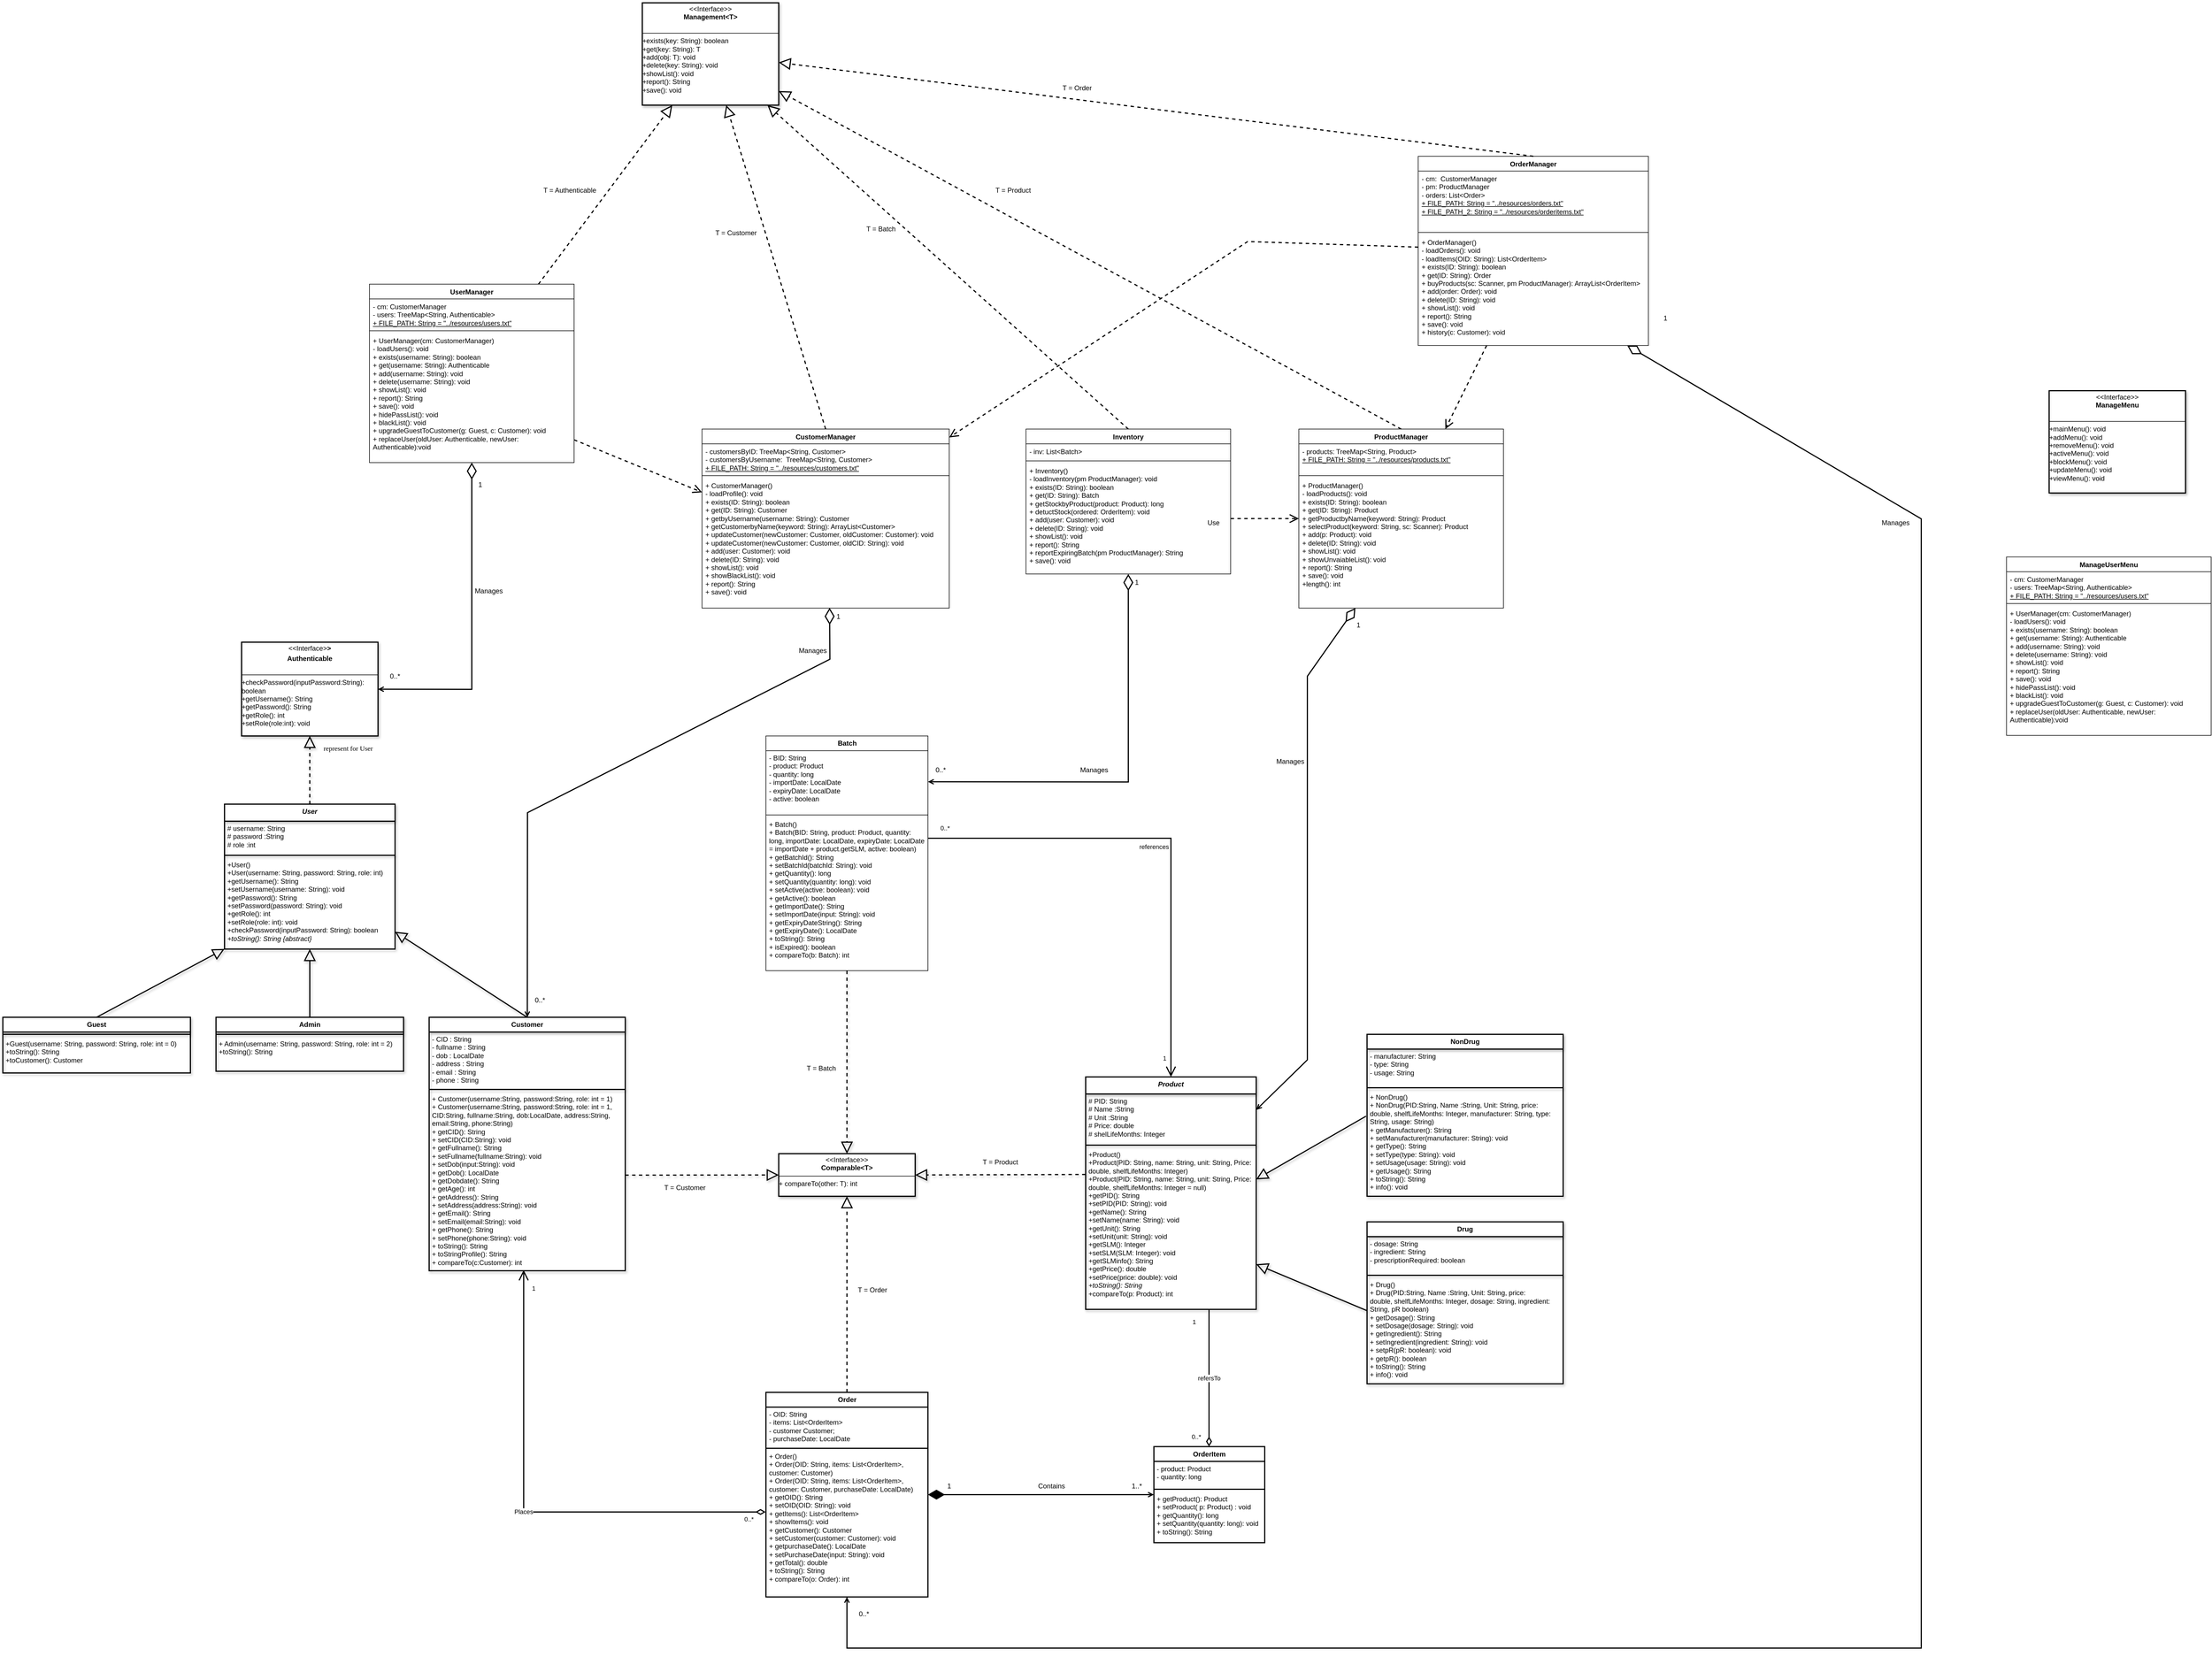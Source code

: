 <mxfile version="28.2.8">
  <diagram name="Trang-1" id="QcBJqrxH_IE6oO6Vi0jk">
    <mxGraphModel dx="7794" dy="3387" grid="1" gridSize="15" guides="1" tooltips="1" connect="1" arrows="1" fold="1" page="1" pageScale="1" pageWidth="1654" pageHeight="2336" math="0" shadow="0">
      <root>
        <mxCell id="0" />
        <mxCell id="1" parent="0" />
        <mxCell id="m590TaEcWfAOfF5zcKe_-12" value="&lt;p style=&quot;margin:0px;margin-top:4px;text-align:center;&quot;&gt;&amp;lt;&amp;lt;Interface&amp;gt;&lt;b&gt;&amp;gt;&lt;/b&gt;&lt;/p&gt;&lt;p style=&quot;margin:0px;margin-top:4px;text-align:center;&quot;&gt;&lt;b&gt;Authenticable&lt;/b&gt;&lt;/p&gt;&lt;br&gt;&lt;hr size=&quot;1&quot; style=&quot;border-style:solid;&quot;&gt;+checkPassword(inputPassword:String): boolean&lt;div&gt;+getUsername(): String&amp;nbsp; &amp;nbsp; &amp;nbsp; &amp;nbsp; &amp;nbsp; &amp;nbsp; &amp;nbsp; &amp;nbsp; &amp;nbsp;&lt;/div&gt;+getPassword(): String&amp;nbsp; &amp;nbsp; &amp;nbsp; &amp;nbsp; &amp;nbsp; &amp;nbsp; &amp;nbsp; &amp;nbsp; &amp;nbsp;&amp;nbsp;&lt;br&gt;+getRole(): int&amp;nbsp; &amp;nbsp; &amp;nbsp; &amp;nbsp; &amp;nbsp; &amp;nbsp; &amp;nbsp; &amp;nbsp; &amp;nbsp; &amp;nbsp; &amp;nbsp; &amp;nbsp; &amp;nbsp; &amp;nbsp; +setRole(role:int): void&amp;nbsp;" style="verticalAlign=top;align=left;overflow=fill;html=1;whiteSpace=wrap;shadow=1;strokeWidth=2;spacing=1;fillOpacity=100;" parent="1" vertex="1">
          <mxGeometry x="-1095" y="1290" width="240" height="165" as="geometry" />
        </mxCell>
        <mxCell id="m590TaEcWfAOfF5zcKe_-13" value="&lt;p style=&quot;margin:0px;margin-top:4px;text-align:center;&quot;&gt;&amp;lt;&amp;lt;Interface&amp;gt;&amp;gt;&lt;br&gt;&lt;b&gt;Management&amp;lt;T&amp;gt;&lt;/b&gt;&lt;/p&gt;&lt;br&gt;&lt;hr size=&quot;1&quot; style=&quot;border-style:solid;&quot;&gt;&lt;div&gt;+exists(key: String): boolean&lt;/div&gt;&lt;div&gt;+get(key: String): T&lt;/div&gt;&lt;div&gt;+add(obj: T): void&amp;nbsp; &amp;nbsp; &amp;nbsp;&amp;nbsp;&lt;/div&gt;&lt;div&gt;+delete(key: String): void&amp;nbsp; &amp;nbsp; &amp;nbsp; &amp;nbsp; &amp;nbsp; &amp;nbsp;&amp;nbsp;&lt;/div&gt;&lt;div&gt;+showList(): void&amp;nbsp; &amp;nbsp; &amp;nbsp; &amp;nbsp; &amp;nbsp; &amp;nbsp; &amp;nbsp; &amp;nbsp; &amp;nbsp; &amp;nbsp; &amp;nbsp;&amp;nbsp;&lt;/div&gt;&lt;div&gt;+report(): String&amp;nbsp; &amp;nbsp; &amp;nbsp; &amp;nbsp; &amp;nbsp; &amp;nbsp; &amp;nbsp; &amp;nbsp; &amp;nbsp; &amp;nbsp; &amp;nbsp;&amp;nbsp;&lt;/div&gt;&lt;div&gt;+save(): void&amp;nbsp;&lt;/div&gt;" style="verticalAlign=top;align=left;overflow=fill;html=1;whiteSpace=wrap;shadow=1;strokeWidth=2;spacing=1;fillOpacity=100;" parent="1" vertex="1">
          <mxGeometry x="-390" y="165" width="240" height="180" as="geometry" />
        </mxCell>
        <mxCell id="m590TaEcWfAOfF5zcKe_-14" value="&lt;i&gt;User&lt;/i&gt;" style="swimlane;fontStyle=1;align=center;verticalAlign=top;childLayout=stackLayout;horizontal=1;startSize=30;horizontalStack=0;resizeParent=1;resizeParentMax=0;resizeLast=0;collapsible=1;marginBottom=0;whiteSpace=wrap;html=1;shadow=1;strokeWidth=2;spacing=1;fillOpacity=100;" parent="1" vertex="1">
          <mxGeometry x="-1125" y="1575" width="300" height="255" as="geometry">
            <mxRectangle x="-1125" y="1575" width="75" height="30" as="alternateBounds" />
          </mxGeometry>
        </mxCell>
        <mxCell id="m590TaEcWfAOfF5zcKe_-15" value="&lt;div&gt;# username: String&lt;/div&gt;&lt;div&gt;# password :String&lt;/div&gt;&lt;div&gt;# role :int&lt;/div&gt;" style="text;strokeColor=none;fillColor=none;align=left;verticalAlign=top;spacingLeft=4;spacingRight=4;overflow=hidden;rotatable=0;points=[[0,0.5],[1,0.5]];portConstraint=eastwest;whiteSpace=wrap;html=1;shadow=1;strokeWidth=2;spacing=1;fillOpacity=100;" parent="m590TaEcWfAOfF5zcKe_-14" vertex="1">
          <mxGeometry y="30" width="300" height="56" as="geometry" />
        </mxCell>
        <mxCell id="m590TaEcWfAOfF5zcKe_-16" value="" style="line;strokeWidth=2;fillColor=none;align=left;verticalAlign=middle;spacingTop=-1;spacingLeft=3;spacingRight=3;rotatable=0;labelPosition=right;points=[];portConstraint=eastwest;strokeColor=inherit;shadow=1;spacing=1;fillOpacity=100;" parent="m590TaEcWfAOfF5zcKe_-14" vertex="1">
          <mxGeometry y="86" width="300" height="8" as="geometry" />
        </mxCell>
        <mxCell id="m590TaEcWfAOfF5zcKe_-17" value="&lt;div&gt;+User()&amp;nbsp; &amp;nbsp;&amp;nbsp;&lt;/div&gt;&lt;div&gt;+User(username: String, password: String, role: int)&amp;nbsp;&lt;/div&gt;&lt;div&gt;+getUsername(): String&amp;nbsp;&amp;nbsp;&lt;/div&gt;&lt;div&gt;+setUsername(username: String): void&amp;nbsp; &amp;nbsp; +getPassword(): String&amp;nbsp; &amp;nbsp; &amp;nbsp; &amp;nbsp; &amp;nbsp; &amp;nbsp; &amp;nbsp; &amp;nbsp; +setPassword(password: String): void&amp;nbsp; &amp;nbsp; &amp;nbsp; &amp;nbsp; &amp;nbsp; &amp;nbsp; &amp;nbsp;&lt;/div&gt;&lt;div&gt;+getRole(): int&amp;nbsp; &amp;nbsp; &amp;nbsp; &amp;nbsp; &amp;nbsp; &amp;nbsp; &amp;nbsp; &amp;nbsp; &amp;nbsp; &amp;nbsp; &amp;nbsp; &amp;nbsp; &amp;nbsp; &amp;nbsp; &amp;nbsp;&amp;nbsp;&lt;/div&gt;&lt;div&gt;+setRole(role: int): void&amp;nbsp; &amp;nbsp; &amp;nbsp; &amp;nbsp; &amp;nbsp; &amp;nbsp; &amp;nbsp; &amp;nbsp; +checkPassword(inputPassword: String): boolean&lt;/div&gt;&lt;div&gt;&lt;i&gt;+toString(): String {abstract}&amp;nbsp;&lt;/i&gt;&lt;/div&gt;" style="text;strokeColor=none;fillColor=none;align=left;verticalAlign=top;spacingLeft=4;spacingRight=4;overflow=hidden;rotatable=0;points=[[0,0.5],[1,0.5]];portConstraint=eastwest;whiteSpace=wrap;html=1;shadow=1;strokeWidth=2;spacing=1;fillOpacity=100;" parent="m590TaEcWfAOfF5zcKe_-14" vertex="1">
          <mxGeometry y="94" width="300" height="161" as="geometry" />
        </mxCell>
        <mxCell id="m590TaEcWfAOfF5zcKe_-19" value="" style="endArrow=block;endSize=16;endFill=0;html=1;rounded=0;entryX=0.5;entryY=1;entryDx=0;entryDy=0;exitX=0.5;exitY=0;exitDx=0;exitDy=0;shadow=1;strokeWidth=2;spacing=1;fillOpacity=100;dashed=1;" parent="1" source="m590TaEcWfAOfF5zcKe_-14" target="m590TaEcWfAOfF5zcKe_-12" edge="1">
          <mxGeometry width="160" relative="1" as="geometry">
            <mxPoint x="-1005" y="1530" as="sourcePoint" />
            <mxPoint x="-845" y="1530" as="targetPoint" />
          </mxGeometry>
        </mxCell>
        <mxCell id="m590TaEcWfAOfF5zcKe_-20" value="Guest" style="swimlane;fontStyle=1;align=center;verticalAlign=top;childLayout=stackLayout;horizontal=1;startSize=26;horizontalStack=0;resizeParent=1;resizeParentMax=0;resizeLast=0;collapsible=1;marginBottom=0;whiteSpace=wrap;html=1;shadow=1;strokeWidth=2;spacing=1;fillOpacity=100;" parent="1" vertex="1">
          <mxGeometry x="-1515" y="1950" width="330" height="98" as="geometry">
            <mxRectangle x="-1515" y="1950" width="75" height="30" as="alternateBounds" />
          </mxGeometry>
        </mxCell>
        <mxCell id="m590TaEcWfAOfF5zcKe_-22" value="" style="line;strokeWidth=2;fillColor=none;align=left;verticalAlign=middle;spacingTop=-1;spacingLeft=3;spacingRight=3;rotatable=0;labelPosition=right;points=[];portConstraint=eastwest;strokeColor=inherit;shadow=1;spacing=1;fillOpacity=100;" parent="m590TaEcWfAOfF5zcKe_-20" vertex="1">
          <mxGeometry y="26" width="330" height="8" as="geometry" />
        </mxCell>
        <mxCell id="m590TaEcWfAOfF5zcKe_-23" value="&lt;div&gt;+Guest(username: String, password: String, role: int = 0)&lt;/div&gt;&lt;div&gt;+toString(): String&amp;nbsp; &amp;nbsp; &amp;nbsp; &amp;nbsp; &amp;nbsp; &amp;nbsp; &amp;nbsp; &amp;nbsp; &amp;nbsp; &amp;nbsp; &amp;nbsp; &amp;nbsp; &amp;nbsp; &amp;nbsp; &amp;nbsp; &amp;nbsp;&lt;/div&gt;&lt;div&gt;+toCustomer(): Customer&lt;/div&gt;" style="text;strokeColor=none;fillColor=none;align=left;verticalAlign=top;spacingLeft=4;spacingRight=4;overflow=hidden;rotatable=0;points=[[0,0.5],[1,0.5]];portConstraint=eastwest;whiteSpace=wrap;html=1;shadow=1;strokeWidth=2;spacing=1;fillOpacity=100;" parent="m590TaEcWfAOfF5zcKe_-20" vertex="1">
          <mxGeometry y="34" width="330" height="64" as="geometry" />
        </mxCell>
        <mxCell id="m590TaEcWfAOfF5zcKe_-24" value="Customer" style="swimlane;fontStyle=1;align=center;verticalAlign=top;childLayout=stackLayout;horizontal=1;startSize=26;horizontalStack=0;resizeParent=1;resizeParentMax=0;resizeLast=0;collapsible=1;marginBottom=0;whiteSpace=wrap;html=1;shadow=1;strokeWidth=2;spacing=1;fillOpacity=100;" parent="1" vertex="1">
          <mxGeometry x="-765" y="1950" width="345" height="446" as="geometry">
            <mxRectangle x="-765" y="1950" width="105" height="30" as="alternateBounds" />
          </mxGeometry>
        </mxCell>
        <mxCell id="m590TaEcWfAOfF5zcKe_-25" value="&lt;div&gt;- CID : String&amp;nbsp; &amp;nbsp; &amp;nbsp; &amp;nbsp; &amp;nbsp; &amp;nbsp; &amp;nbsp; &amp;nbsp; &amp;nbsp; &amp;nbsp;&lt;/div&gt;&lt;div&gt;- fullname : String&amp;nbsp; &amp;nbsp; &amp;nbsp; &amp;nbsp; &amp;nbsp; &amp;nbsp;&amp;nbsp;&lt;/div&gt;&lt;div&gt;- dob : LocalDate&amp;nbsp; &amp;nbsp; &amp;nbsp; &amp;nbsp; &amp;nbsp; &amp;nbsp; &amp;nbsp; &amp;nbsp; &amp;nbsp;&lt;/div&gt;&lt;div&gt;- address : String&amp;nbsp; &amp;nbsp;&lt;/div&gt;&lt;div&gt;- email : String&amp;nbsp; &amp;nbsp; &amp;nbsp; &amp;nbsp; &amp;nbsp; &amp;nbsp; &amp;nbsp; &amp;nbsp; &amp;nbsp;&amp;nbsp;&lt;/div&gt;&lt;div&gt;- phone : String&lt;/div&gt;" style="text;strokeColor=none;fillColor=none;align=left;verticalAlign=top;spacingLeft=4;spacingRight=4;overflow=hidden;rotatable=0;points=[[0,0.5],[1,0.5]];portConstraint=eastwest;whiteSpace=wrap;html=1;shadow=1;strokeWidth=2;spacing=1;fillOpacity=100;" parent="m590TaEcWfAOfF5zcKe_-24" vertex="1">
          <mxGeometry y="26" width="345" height="97" as="geometry" />
        </mxCell>
        <mxCell id="m590TaEcWfAOfF5zcKe_-26" value="" style="line;strokeWidth=2;fillColor=none;align=left;verticalAlign=middle;spacingTop=-1;spacingLeft=3;spacingRight=3;rotatable=0;labelPosition=right;points=[];portConstraint=eastwest;strokeColor=inherit;shadow=1;spacing=1;fillOpacity=100;" parent="m590TaEcWfAOfF5zcKe_-24" vertex="1">
          <mxGeometry y="123" width="345" height="8" as="geometry" />
        </mxCell>
        <mxCell id="m590TaEcWfAOfF5zcKe_-27" value="&lt;div&gt;+ Customer(username:String, password:String, role: int = 1)&lt;/div&gt;&lt;div&gt;+ Customer(username:String, password:String, role: int = 1,&amp;nbsp; CID:String, fullname:String, dob:LocalDate, address:String, email:String, phone:String)&amp;nbsp;&amp;nbsp;&lt;/div&gt;&lt;div&gt;+ getCID(): String&amp;nbsp; &amp;nbsp; &amp;nbsp; &amp;nbsp; &amp;nbsp; &amp;nbsp; &amp;nbsp; &amp;nbsp; &amp;nbsp;&amp;nbsp;&lt;/div&gt;&lt;div&gt;+ setCID(CID:String): void&amp;nbsp; &amp;nbsp; &amp;nbsp; &amp;nbsp; &amp;nbsp;&lt;/div&gt;&lt;div&gt;+ getFullname(): String&amp;nbsp; &amp;nbsp; &amp;nbsp; &amp;nbsp; &amp;nbsp; &amp;nbsp; &amp;nbsp;&amp;nbsp;&lt;/div&gt;&lt;div&gt;+ setFullname(fullname:String): void&amp;nbsp;&lt;/div&gt;&lt;div&gt;+ setDob(input:String): void&amp;nbsp; &amp;nbsp; &amp;nbsp; &amp;nbsp;&amp;nbsp;&lt;/div&gt;&lt;div&gt;+ getDob(): LocalDate&amp;nbsp; &amp;nbsp; &amp;nbsp; &amp;nbsp; &amp;nbsp; &amp;nbsp; &amp;nbsp; &amp;nbsp;&amp;nbsp;&lt;/div&gt;&lt;div&gt;+ getDobdate(): String&amp;nbsp; &amp;nbsp; &amp;nbsp; &amp;nbsp; &amp;nbsp; &amp;nbsp; &amp;nbsp; &amp;nbsp;&lt;/div&gt;&lt;div&gt;+ getAge(): int&amp;nbsp; &amp;nbsp; &amp;nbsp; &amp;nbsp; &amp;nbsp; &amp;nbsp; &amp;nbsp; &amp;nbsp; &amp;nbsp; &amp;nbsp; &amp;nbsp;&amp;nbsp;&lt;/div&gt;&lt;div&gt;+ getAddress(): String&amp;nbsp; &amp;nbsp; &amp;nbsp; &amp;nbsp; &amp;nbsp; &amp;nbsp; &amp;nbsp; &amp;nbsp;&lt;/div&gt;&lt;div&gt;+ setAddress(address:String): void&amp;nbsp;&lt;/div&gt;&lt;div&gt;+ getEmail(): String&amp;nbsp; &amp;nbsp; &amp;nbsp; &amp;nbsp; &amp;nbsp; &amp;nbsp; &amp;nbsp; &amp;nbsp;&lt;/div&gt;&lt;div&gt;+ setEmail(email:String): void&amp;nbsp; &amp;nbsp; &amp;nbsp; &amp;nbsp;&lt;/div&gt;&lt;div&gt;+ getPhone(): String&amp;nbsp; &amp;nbsp; &amp;nbsp; &amp;nbsp; &amp;nbsp; &amp;nbsp; &amp;nbsp; &amp;nbsp; &amp;nbsp;&lt;/div&gt;&lt;div&gt;+ setPhone(phone:String): void&amp;nbsp; &amp;nbsp; &amp;nbsp;&lt;/div&gt;&lt;div&gt;+ toString(): String&amp;nbsp; &amp;nbsp; &amp;nbsp; &amp;nbsp; &amp;nbsp; &amp;nbsp; &amp;nbsp; &amp;nbsp;&lt;/div&gt;&lt;div&gt;+ toStringProfile(): String&amp;nbsp; &amp;nbsp; &amp;nbsp; &amp;nbsp;&lt;/div&gt;&lt;div&gt;+ compareTo(c:Customer): int&amp;nbsp;&lt;/div&gt;" style="text;strokeColor=none;fillColor=none;align=left;verticalAlign=top;spacingLeft=4;spacingRight=4;overflow=hidden;rotatable=0;points=[[0,0.5],[1,0.5]];portConstraint=eastwest;whiteSpace=wrap;html=1;shadow=1;strokeWidth=2;spacing=1;fillOpacity=100;" parent="m590TaEcWfAOfF5zcKe_-24" vertex="1">
          <mxGeometry y="131" width="345" height="315" as="geometry" />
        </mxCell>
        <mxCell id="m590TaEcWfAOfF5zcKe_-32" value="Admin" style="swimlane;fontStyle=1;align=center;verticalAlign=top;childLayout=stackLayout;horizontal=1;startSize=26;horizontalStack=0;resizeParent=1;resizeParentMax=0;resizeLast=0;collapsible=1;marginBottom=0;whiteSpace=wrap;html=1;shadow=1;strokeWidth=2;spacing=1;fillOpacity=100;" parent="1" vertex="1">
          <mxGeometry x="-1140" y="1950" width="330" height="95" as="geometry">
            <mxRectangle x="-1140" y="1950" width="75" height="30" as="alternateBounds" />
          </mxGeometry>
        </mxCell>
        <mxCell id="m590TaEcWfAOfF5zcKe_-33" value="" style="line;strokeWidth=2;fillColor=none;align=left;verticalAlign=middle;spacingTop=-1;spacingLeft=3;spacingRight=3;rotatable=0;labelPosition=right;points=[];portConstraint=eastwest;strokeColor=inherit;shadow=1;spacing=1;fillOpacity=100;" parent="m590TaEcWfAOfF5zcKe_-32" vertex="1">
          <mxGeometry y="26" width="330" height="8" as="geometry" />
        </mxCell>
        <mxCell id="m590TaEcWfAOfF5zcKe_-34" value="&lt;div&gt;+ Admin(username: String, password: String, role: int = 2)&lt;/div&gt;&lt;div&gt;+toString(): String&amp;nbsp; &amp;nbsp;&lt;/div&gt;" style="text;strokeColor=none;fillColor=none;align=left;verticalAlign=top;spacingLeft=4;spacingRight=4;overflow=hidden;rotatable=0;points=[[0,0.5],[1,0.5]];portConstraint=eastwest;whiteSpace=wrap;html=1;shadow=1;strokeWidth=2;spacing=1;fillOpacity=100;" parent="m590TaEcWfAOfF5zcKe_-32" vertex="1">
          <mxGeometry y="34" width="330" height="61" as="geometry" />
        </mxCell>
        <mxCell id="m590TaEcWfAOfF5zcKe_-36" value="" style="endArrow=block;endSize=16;endFill=0;html=1;rounded=0;exitX=0.5;exitY=0;exitDx=0;exitDy=0;shadow=1;strokeWidth=2;spacing=1;fillOpacity=100;" parent="1" source="m590TaEcWfAOfF5zcKe_-20" target="m590TaEcWfAOfF5zcKe_-17" edge="1">
          <mxGeometry x="1" y="108" width="160" relative="1" as="geometry">
            <mxPoint x="-1335.0" y="1950" as="sourcePoint" />
            <mxPoint x="-825" y="1665" as="targetPoint" />
            <mxPoint x="-13" y="3" as="offset" />
          </mxGeometry>
        </mxCell>
        <mxCell id="m590TaEcWfAOfF5zcKe_-37" value="" style="endArrow=block;endSize=16;endFill=0;html=1;rounded=0;exitX=0.5;exitY=0;exitDx=0;exitDy=0;shadow=1;strokeWidth=2;spacing=1;fillOpacity=100;" parent="1" source="m590TaEcWfAOfF5zcKe_-32" target="m590TaEcWfAOfF5zcKe_-14" edge="1">
          <mxGeometry x="1" y="108" width="160" relative="1" as="geometry">
            <mxPoint x="-675" y="1605" as="sourcePoint" />
            <mxPoint x="-975" y="1830" as="targetPoint" />
            <mxPoint x="-13" y="3" as="offset" />
          </mxGeometry>
        </mxCell>
        <mxCell id="m590TaEcWfAOfF5zcKe_-38" value="" style="endArrow=block;endSize=16;endFill=0;html=1;rounded=0;exitX=0.5;exitY=0;exitDx=0;exitDy=0;shadow=1;strokeWidth=2;spacing=1;fillOpacity=100;" parent="1" source="m590TaEcWfAOfF5zcKe_-24" target="m590TaEcWfAOfF5zcKe_-14" edge="1">
          <mxGeometry width="160" relative="1" as="geometry">
            <mxPoint x="-345" y="1995" as="sourcePoint" />
            <mxPoint x="-825" y="1830" as="targetPoint" />
          </mxGeometry>
        </mxCell>
        <mxCell id="m590TaEcWfAOfF5zcKe_-39" value="&lt;i&gt;Product&lt;/i&gt;" style="swimlane;fontStyle=1;align=center;verticalAlign=top;childLayout=stackLayout;horizontal=1;startSize=30;horizontalStack=0;resizeParent=1;resizeParentMax=0;resizeLast=0;collapsible=1;marginBottom=0;whiteSpace=wrap;html=1;shadow=1;strokeWidth=2;spacing=1;fillOpacity=100;" parent="1" vertex="1">
          <mxGeometry x="390" y="2055" width="300" height="409" as="geometry">
            <mxRectangle x="390" y="2055" width="75" height="30" as="alternateBounds" />
          </mxGeometry>
        </mxCell>
        <mxCell id="m590TaEcWfAOfF5zcKe_-40" value="&lt;div&gt;# PID: String&lt;/div&gt;&lt;div&gt;# Name :String&lt;/div&gt;&lt;div&gt;# Unit :String&lt;/div&gt;&lt;div&gt;# Price: double&lt;/div&gt;&lt;div&gt;# shelLifeMonths: Integer&lt;/div&gt;" style="text;strokeColor=none;fillColor=none;align=left;verticalAlign=top;spacingLeft=4;spacingRight=4;overflow=hidden;rotatable=0;points=[[0,0.5],[1,0.5]];portConstraint=eastwest;whiteSpace=wrap;html=1;shadow=1;strokeWidth=2;spacing=1;fillOpacity=100;" parent="m590TaEcWfAOfF5zcKe_-39" vertex="1">
          <mxGeometry y="30" width="300" height="86" as="geometry" />
        </mxCell>
        <mxCell id="m590TaEcWfAOfF5zcKe_-41" value="" style="line;strokeWidth=2;fillColor=none;align=left;verticalAlign=middle;spacingTop=-1;spacingLeft=3;spacingRight=3;rotatable=0;labelPosition=right;points=[];portConstraint=eastwest;strokeColor=inherit;shadow=1;spacing=1;fillOpacity=100;" parent="m590TaEcWfAOfF5zcKe_-39" vertex="1">
          <mxGeometry y="116" width="300" height="8" as="geometry" />
        </mxCell>
        <mxCell id="m590TaEcWfAOfF5zcKe_-42" value="&lt;div&gt;+Product()&amp;nbsp; &amp;nbsp;&amp;nbsp;&lt;/div&gt;&lt;div&gt;+Product(PID: String, name: String, unit: String, Price: double, shelfLifeMonths: Integer)&lt;/div&gt;&lt;div&gt;+Product(PID: String, name: String, unit: String, Price: double,&amp;nbsp;shelfLifeMonths: Integer = null)&lt;/div&gt;&lt;div&gt;+getPID(): String&amp;nbsp;&amp;nbsp;&lt;/div&gt;&lt;div&gt;+setPID(PID: String): void&amp;nbsp; &amp;nbsp;&amp;nbsp;&lt;/div&gt;&lt;div&gt;+getName(): String&amp;nbsp; &amp;nbsp; &amp;nbsp; &amp;nbsp; &amp;nbsp; &amp;nbsp; &amp;nbsp; &amp;nbsp;&amp;nbsp;&lt;/div&gt;&lt;div&gt;+setName(name: String): void&amp;nbsp;&lt;/div&gt;&lt;div&gt;&lt;div&gt;+getUnit(): String&amp;nbsp; &amp;nbsp; &amp;nbsp; &amp;nbsp; &amp;nbsp; &amp;nbsp; &amp;nbsp; &amp;nbsp;&amp;nbsp;&lt;/div&gt;&lt;div&gt;+setUnit(unit: String): void&amp;nbsp;&amp;nbsp; &amp;nbsp; &amp;nbsp; &amp;nbsp; &amp;nbsp;&lt;/div&gt;&lt;/div&gt;&lt;div&gt;+getSLM(): Integer&amp;nbsp; &amp;nbsp; &amp;nbsp; &amp;nbsp; &amp;nbsp; &amp;nbsp; &amp;nbsp; &amp;nbsp; &amp;nbsp; &amp;nbsp; &amp;nbsp; &amp;nbsp; &amp;nbsp; &amp;nbsp; &amp;nbsp;&lt;/div&gt;&lt;div&gt;+setSLM(SLM: Integer): void&lt;/div&gt;&lt;div&gt;+getSLMinfo(): String&amp;nbsp; &amp;nbsp; &amp;nbsp;&lt;br&gt;&lt;div&gt;+getPrice(): double&amp;nbsp; &amp;nbsp; &amp;nbsp; &amp;nbsp; &amp;nbsp; &amp;nbsp; &amp;nbsp; &amp;nbsp;&amp;nbsp;&lt;/div&gt;&lt;div&gt;+setPrice(price: double): void&amp;nbsp;&lt;/div&gt;&lt;/div&gt;&lt;div&gt;&lt;i&gt;+toString(): String&amp;nbsp;&lt;/i&gt;&lt;/div&gt;&lt;div&gt;+compareTo(p: Product): int&amp;nbsp;&lt;/div&gt;" style="text;strokeColor=none;fillColor=none;align=left;verticalAlign=top;spacingLeft=4;spacingRight=4;overflow=hidden;rotatable=0;points=[[0,0.5],[1,0.5]];portConstraint=eastwest;whiteSpace=wrap;html=1;shadow=1;strokeWidth=2;spacing=1;fillOpacity=100;" parent="m590TaEcWfAOfF5zcKe_-39" vertex="1">
          <mxGeometry y="124" width="300" height="285" as="geometry" />
        </mxCell>
        <mxCell id="m590TaEcWfAOfF5zcKe_-43" value="&lt;p style=&quot;margin:0px;margin-top:4px;text-align:center;&quot;&gt;&amp;lt;&amp;lt;Interface&amp;gt;&amp;gt;&lt;br&gt;&lt;b&gt;Comparable&amp;lt;T&amp;gt;&lt;/b&gt;&lt;/p&gt;&lt;hr size=&quot;1&quot; style=&quot;border-style:solid;&quot;&gt;+ compareTo(other: T): int" style="verticalAlign=top;align=left;overflow=fill;html=1;whiteSpace=wrap;shadow=1;strokeWidth=2;spacing=1;fillOpacity=100;" parent="1" vertex="1">
          <mxGeometry x="-150" y="2190" width="240" height="75" as="geometry" />
        </mxCell>
        <mxCell id="m590TaEcWfAOfF5zcKe_-44" value="" style="endArrow=block;endSize=16;endFill=0;html=1;rounded=0;exitX=-0.001;exitY=0.167;exitDx=0;exitDy=0;entryX=1;entryY=0.5;entryDx=0;entryDy=0;shadow=1;strokeWidth=2;exitPerimeter=0;spacing=1;fillOpacity=100;dashed=1;" parent="1" source="m590TaEcWfAOfF5zcKe_-42" target="m590TaEcWfAOfF5zcKe_-43" edge="1">
          <mxGeometry x="0.002" width="160" relative="1" as="geometry">
            <mxPoint x="-585" y="1485" as="sourcePoint" />
            <mxPoint x="-600" y="1365" as="targetPoint" />
            <mxPoint as="offset" />
          </mxGeometry>
        </mxCell>
        <mxCell id="m590TaEcWfAOfF5zcKe_-45" value="" style="endArrow=block;endSize=16;endFill=0;html=1;rounded=0;entryX=0;entryY=0.5;entryDx=0;entryDy=0;exitX=1;exitY=0.466;exitDx=0;exitDy=0;exitPerimeter=0;shadow=1;strokeWidth=2;spacing=1;fillOpacity=100;dashed=1;" parent="1" source="m590TaEcWfAOfF5zcKe_-27" target="m590TaEcWfAOfF5zcKe_-43" edge="1">
          <mxGeometry width="160" relative="1" as="geometry">
            <mxPoint x="-547" y="1920" as="sourcePoint" />
            <mxPoint x="-780" y="1800" as="targetPoint" />
          </mxGeometry>
        </mxCell>
        <mxCell id="m590TaEcWfAOfF5zcKe_-46" value="Drug" style="swimlane;fontStyle=1;align=center;verticalAlign=top;childLayout=stackLayout;horizontal=1;startSize=26;horizontalStack=0;resizeParent=1;resizeParentMax=0;resizeLast=0;collapsible=1;marginBottom=0;whiteSpace=wrap;html=1;shadow=1;strokeWidth=2;spacing=1;fillOpacity=100;" parent="1" vertex="1">
          <mxGeometry x="885" y="2310" width="345" height="285" as="geometry">
            <mxRectangle x="885" y="2310" width="75" height="30" as="alternateBounds" />
          </mxGeometry>
        </mxCell>
        <mxCell id="m590TaEcWfAOfF5zcKe_-47" value="&lt;div&gt;- dosage: String&lt;/div&gt;&lt;div&gt;- ingredient: String&lt;/div&gt;&lt;div&gt;- prescriptionRequired: boolean&lt;/div&gt;" style="text;strokeColor=none;fillColor=none;align=left;verticalAlign=top;spacingLeft=4;spacingRight=4;overflow=hidden;rotatable=0;points=[[0,0.5],[1,0.5]];portConstraint=eastwest;whiteSpace=wrap;html=1;shadow=1;strokeWidth=2;spacing=1;fillOpacity=100;" parent="m590TaEcWfAOfF5zcKe_-46" vertex="1">
          <mxGeometry y="26" width="345" height="64" as="geometry" />
        </mxCell>
        <mxCell id="m590TaEcWfAOfF5zcKe_-48" value="" style="line;strokeWidth=2;fillColor=none;align=left;verticalAlign=middle;spacingTop=-1;spacingLeft=3;spacingRight=3;rotatable=0;labelPosition=right;points=[];portConstraint=eastwest;strokeColor=inherit;shadow=1;spacing=1;fillOpacity=100;" parent="m590TaEcWfAOfF5zcKe_-46" vertex="1">
          <mxGeometry y="90" width="345" height="8" as="geometry" />
        </mxCell>
        <mxCell id="m590TaEcWfAOfF5zcKe_-49" value="&lt;div&gt;+ Drug()&lt;/div&gt;&lt;div&gt;+ Drug(PID:String, Name :String, Unit: String,&amp;nbsp;price: double,&amp;nbsp;shelfLifeMonths: Integer, dosage: String, ingredient: String, pR boolean)&amp;nbsp;&amp;nbsp;&lt;/div&gt;&lt;div&gt;+ getDosage(): String&amp;nbsp; &amp;nbsp; &amp;nbsp; &amp;nbsp; &amp;nbsp; &amp;nbsp; &amp;nbsp; &amp;nbsp; &amp;nbsp;&amp;nbsp;&lt;/div&gt;&lt;div&gt;+ setDosage(dosage: String): void&amp;nbsp; &amp;nbsp; &amp;nbsp; &amp;nbsp; &amp;nbsp;&lt;/div&gt;&lt;div&gt;+ getIngredient(): String&amp;nbsp; &amp;nbsp; &amp;nbsp; &amp;nbsp; &amp;nbsp; &amp;nbsp; &amp;nbsp;&amp;nbsp;&lt;/div&gt;&lt;div&gt;+ setIngredient(ingredient: String): void&amp;nbsp;&lt;/div&gt;&lt;div&gt;+ setpR(pR: boolean): void&amp;nbsp; &amp;nbsp; &amp;nbsp; &amp;nbsp;&amp;nbsp;&lt;/div&gt;&lt;div&gt;+ getpR(): boolean&amp;nbsp; &amp;nbsp; &amp;nbsp; &amp;nbsp; &amp;nbsp; &amp;nbsp; &amp;nbsp; &amp;nbsp; &amp;nbsp;&amp;nbsp;&lt;/div&gt;&lt;div&gt;+ toString(): String&amp;nbsp; &amp;nbsp; &amp;nbsp; &amp;nbsp; &amp;nbsp; &amp;nbsp; &amp;nbsp; &amp;nbsp;&lt;/div&gt;&lt;div&gt;+ info(): void&amp;nbsp; &amp;nbsp; &amp;nbsp; &amp;nbsp;&lt;/div&gt;" style="text;strokeColor=none;fillColor=none;align=left;verticalAlign=top;spacingLeft=4;spacingRight=4;overflow=hidden;rotatable=0;points=[[0,0.5],[1,0.5]];portConstraint=eastwest;whiteSpace=wrap;html=1;shadow=1;strokeWidth=2;spacing=1;fillOpacity=100;" parent="m590TaEcWfAOfF5zcKe_-46" vertex="1">
          <mxGeometry y="98" width="345" height="187" as="geometry" />
        </mxCell>
        <mxCell id="m590TaEcWfAOfF5zcKe_-54" value="NonDrug" style="swimlane;fontStyle=1;align=center;verticalAlign=top;childLayout=stackLayout;horizontal=1;startSize=26;horizontalStack=0;resizeParent=1;resizeParentMax=0;resizeLast=0;collapsible=1;marginBottom=0;whiteSpace=wrap;html=1;shadow=1;strokeWidth=2;spacing=1;fillOpacity=100;" parent="1" vertex="1">
          <mxGeometry x="885" y="1980" width="345" height="285" as="geometry">
            <mxRectangle x="885" y="1980" width="90" height="30" as="alternateBounds" />
          </mxGeometry>
        </mxCell>
        <mxCell id="m590TaEcWfAOfF5zcKe_-55" value="&lt;div&gt;- manufacturer: String&lt;/div&gt;&lt;div&gt;- type: String&lt;/div&gt;&lt;div&gt;- usage: String&lt;/div&gt;" style="text;strokeColor=none;fillColor=none;align=left;verticalAlign=top;spacingLeft=4;spacingRight=4;overflow=hidden;rotatable=0;points=[[0,0.5],[1,0.5]];portConstraint=eastwest;whiteSpace=wrap;html=1;shadow=1;strokeWidth=2;spacing=1;fillOpacity=100;" parent="m590TaEcWfAOfF5zcKe_-54" vertex="1">
          <mxGeometry y="26" width="345" height="64" as="geometry" />
        </mxCell>
        <mxCell id="m590TaEcWfAOfF5zcKe_-56" value="" style="line;strokeWidth=2;fillColor=none;align=left;verticalAlign=middle;spacingTop=-1;spacingLeft=3;spacingRight=3;rotatable=0;labelPosition=right;points=[];portConstraint=eastwest;strokeColor=inherit;shadow=1;spacing=1;fillOpacity=100;" parent="m590TaEcWfAOfF5zcKe_-54" vertex="1">
          <mxGeometry y="90" width="345" height="8" as="geometry" />
        </mxCell>
        <mxCell id="m590TaEcWfAOfF5zcKe_-57" value="&lt;div&gt;+ NonDrug()&lt;/div&gt;&lt;div&gt;+ NonDrug(PID:String, Name :String, Unit: String,&amp;nbsp;price: double,&amp;nbsp;shelfLifeMonths: Integer, manufacturer: String, type: String, usage: String)&amp;nbsp;&amp;nbsp;&lt;/div&gt;&lt;div&gt;+ getManufacturer(): String&amp;nbsp; &amp;nbsp; &amp;nbsp; &amp;nbsp; &amp;nbsp; &amp;nbsp; &amp;nbsp; &amp;nbsp; &amp;nbsp;&amp;nbsp;&lt;/div&gt;&lt;div&gt;+ setManufacturer(manufacturer: String): void&amp;nbsp; &amp;nbsp; &amp;nbsp; &amp;nbsp; &amp;nbsp;&lt;/div&gt;&lt;div&gt;+ getType(): String&amp;nbsp; &amp;nbsp; &amp;nbsp; &amp;nbsp; &amp;nbsp; &amp;nbsp; &amp;nbsp;&amp;nbsp;&lt;/div&gt;&lt;div&gt;+ setType(type: String): void&amp;nbsp;&lt;/div&gt;&lt;div&gt;+ setUsage(usage: String): void&amp;nbsp; &amp;nbsp; &amp;nbsp; &amp;nbsp;&amp;nbsp;&lt;/div&gt;&lt;div&gt;+ getUsage(): String&amp;nbsp; &amp;nbsp; &amp;nbsp; &amp;nbsp; &amp;nbsp; &amp;nbsp; &amp;nbsp; &amp;nbsp; &amp;nbsp;&amp;nbsp;&lt;/div&gt;&lt;div&gt;+ toString(): String&amp;nbsp; &amp;nbsp; &amp;nbsp; &amp;nbsp; &amp;nbsp; &amp;nbsp; &amp;nbsp; &amp;nbsp;&lt;/div&gt;&lt;div&gt;+ info(): void&amp;nbsp; &amp;nbsp; &amp;nbsp;&lt;/div&gt;" style="text;strokeColor=none;fillColor=none;align=left;verticalAlign=top;spacingLeft=4;spacingRight=4;overflow=hidden;rotatable=0;points=[[0,0.5],[1,0.5]];portConstraint=eastwest;whiteSpace=wrap;html=1;shadow=1;strokeWidth=2;spacing=1;fillOpacity=100;" parent="m590TaEcWfAOfF5zcKe_-54" vertex="1">
          <mxGeometry y="98" width="345" height="187" as="geometry" />
        </mxCell>
        <mxCell id="m590TaEcWfAOfF5zcKe_-61" value="" style="endArrow=block;endSize=16;endFill=0;html=1;rounded=0;exitX=0;exitY=0.312;exitDx=0;exitDy=0;exitPerimeter=0;shadow=1;strokeWidth=2;spacing=1;fillOpacity=100;" parent="1" source="m590TaEcWfAOfF5zcKe_-49" target="m590TaEcWfAOfF5zcKe_-42" edge="1">
          <mxGeometry width="160" relative="1" as="geometry">
            <mxPoint x="180" y="1575" as="sourcePoint" />
            <mxPoint x="340" y="1575" as="targetPoint" />
          </mxGeometry>
        </mxCell>
        <mxCell id="m590TaEcWfAOfF5zcKe_-62" value="" style="endArrow=block;endSize=16;endFill=0;html=1;rounded=0;exitX=-0.005;exitY=0.246;exitDx=0;exitDy=0;exitPerimeter=0;shadow=1;strokeWidth=2;spacing=1;fillOpacity=100;" parent="1" source="m590TaEcWfAOfF5zcKe_-57" target="m590TaEcWfAOfF5zcKe_-42" edge="1">
          <mxGeometry width="160" relative="1" as="geometry">
            <mxPoint x="420" y="1635" as="sourcePoint" />
            <mxPoint x="210" y="1956" as="targetPoint" />
          </mxGeometry>
        </mxCell>
        <mxCell id="m590TaEcWfAOfF5zcKe_-63" value="Order" style="swimlane;fontStyle=1;align=center;verticalAlign=top;childLayout=stackLayout;horizontal=1;startSize=26;horizontalStack=0;resizeParent=1;resizeParentMax=0;resizeLast=0;collapsible=1;marginBottom=0;whiteSpace=wrap;html=1;strokeWidth=2;spacing=1;fillOpacity=100;" parent="1" vertex="1">
          <mxGeometry x="-172.5" y="2610" width="285" height="360" as="geometry">
            <mxRectangle x="-172.5" y="2610" width="75" height="30" as="alternateBounds" />
          </mxGeometry>
        </mxCell>
        <mxCell id="m590TaEcWfAOfF5zcKe_-64" value="&lt;div&gt;- OID: String&lt;/div&gt;&lt;div&gt;- items: List&amp;lt;OrderItem&amp;gt;&lt;/div&gt;&lt;div&gt;- customer Customer;&lt;/div&gt;&lt;div&gt;- purchaseDate: LocalDate&lt;/div&gt;" style="text;strokeColor=none;fillColor=none;align=left;verticalAlign=top;spacingLeft=4;spacingRight=4;overflow=hidden;rotatable=0;points=[[0,0.5],[1,0.5]];portConstraint=eastwest;whiteSpace=wrap;html=1;strokeWidth=2;spacing=1;fillOpacity=100;" parent="m590TaEcWfAOfF5zcKe_-63" vertex="1">
          <mxGeometry y="26" width="285" height="71" as="geometry" />
        </mxCell>
        <mxCell id="m590TaEcWfAOfF5zcKe_-65" value="" style="line;strokeWidth=2;fillColor=none;align=left;verticalAlign=middle;spacingTop=-1;spacingLeft=3;spacingRight=3;rotatable=0;labelPosition=right;points=[];portConstraint=eastwest;strokeColor=inherit;spacing=1;fillOpacity=100;" parent="m590TaEcWfAOfF5zcKe_-63" vertex="1">
          <mxGeometry y="97" width="285" height="3" as="geometry" />
        </mxCell>
        <mxCell id="m590TaEcWfAOfF5zcKe_-66" value="&lt;div&gt;+ Order()&amp;nbsp; &amp;nbsp; &amp;nbsp; &amp;nbsp; &amp;nbsp; &amp;nbsp; &amp;nbsp; &amp;nbsp; &amp;nbsp; &amp;nbsp; &amp;nbsp; &amp;nbsp;&lt;/div&gt;&lt;div&gt;+ Order(OID: String, items: List&amp;lt;OrderItem&amp;gt;, customer: Customer)&amp;nbsp;&lt;/div&gt;&lt;div&gt;+ Order(OID: String, items: List&amp;lt;OrderItem&amp;gt;, customer: Customer, purchaseDate: LocalDate)&amp;nbsp;&lt;/div&gt;&lt;div&gt;+ getOID(): String&amp;nbsp; &amp;nbsp; &amp;nbsp; &amp;nbsp; &amp;nbsp; &amp;nbsp; &amp;nbsp; &amp;nbsp;&lt;/div&gt;&lt;div&gt;+ setOID(OID: String): void&amp;nbsp; &amp;nbsp; &amp;nbsp; &amp;nbsp;&lt;/div&gt;&lt;div&gt;+ getItems(): List&amp;lt;OrderItem&amp;gt;&amp;nbsp; &amp;nbsp; &amp;nbsp;&lt;/div&gt;&lt;div&gt;+ showItems(): void&amp;nbsp; &amp;nbsp; &amp;nbsp; &amp;nbsp; &amp;nbsp; &amp;nbsp; &amp;nbsp; &amp;nbsp;&lt;/div&gt;&lt;div&gt;+ getCustomer(): Customer&amp;nbsp; &amp;nbsp; &amp;nbsp; &amp;nbsp; &amp;nbsp;&amp;nbsp;&lt;/div&gt;&lt;div&gt;+ setCustomer(customer: Customer): void&amp;nbsp;&lt;/div&gt;&lt;div&gt;+ getpurchaseDate(): LocalDate&amp;nbsp; &amp;nbsp;&amp;nbsp;&lt;/div&gt;&lt;div&gt;+ setPurchaseDate(input: String): void&lt;/div&gt;&lt;div&gt;+ getTotal(): double&amp;nbsp; &amp;nbsp; &amp;nbsp; &amp;nbsp; &amp;nbsp; &amp;nbsp; &amp;nbsp;&lt;/div&gt;&lt;div&gt;+ toString(): String&amp;nbsp; &amp;nbsp; &amp;nbsp; &amp;nbsp; &amp;nbsp; &amp;nbsp;&amp;nbsp;&lt;/div&gt;&lt;div&gt;+ compareTo(o: Order): int&amp;nbsp;&amp;nbsp;&lt;/div&gt;" style="text;strokeColor=none;fillColor=none;align=left;verticalAlign=top;spacingLeft=4;spacingRight=4;overflow=hidden;rotatable=0;points=[[0,0.5],[1,0.5]];portConstraint=eastwest;whiteSpace=wrap;html=1;strokeWidth=2;spacing=1;fillOpacity=100;" parent="m590TaEcWfAOfF5zcKe_-63" vertex="1">
          <mxGeometry y="100" width="285" height="260" as="geometry" />
        </mxCell>
        <mxCell id="m590TaEcWfAOfF5zcKe_-67" value="" style="endArrow=block;endSize=16;endFill=0;html=1;rounded=0;exitX=0.5;exitY=0;exitDx=0;exitDy=0;entryX=0.5;entryY=1;entryDx=0;entryDy=0;strokeWidth=2;spacing=1;fillOpacity=100;dashed=1;" parent="1" source="m590TaEcWfAOfF5zcKe_-63" target="m590TaEcWfAOfF5zcKe_-43" edge="1">
          <mxGeometry width="160" relative="1" as="geometry">
            <mxPoint x="-150" y="2430" as="sourcePoint" />
            <mxPoint x="10" y="2430" as="targetPoint" />
          </mxGeometry>
        </mxCell>
        <mxCell id="m590TaEcWfAOfF5zcKe_-68" value="OrderItem" style="swimlane;fontStyle=1;align=center;verticalAlign=top;childLayout=stackLayout;horizontal=1;startSize=26;horizontalStack=0;resizeParent=1;resizeParentMax=0;resizeLast=0;collapsible=1;marginBottom=0;whiteSpace=wrap;html=1;strokeWidth=2;spacing=1;fillOpacity=100;" parent="1" vertex="1">
          <mxGeometry x="510" y="2705.5" width="195" height="169" as="geometry">
            <mxRectangle x="442.5" y="2715" width="105" height="30" as="alternateBounds" />
          </mxGeometry>
        </mxCell>
        <mxCell id="m590TaEcWfAOfF5zcKe_-69" value="&lt;div&gt;- product: Product&lt;/div&gt;&lt;div&gt;- quantity: long&lt;/div&gt;" style="text;strokeColor=none;fillColor=none;align=left;verticalAlign=top;spacingLeft=4;spacingRight=4;overflow=hidden;rotatable=0;points=[[0,0.5],[1,0.5]];portConstraint=eastwest;whiteSpace=wrap;html=1;strokeWidth=2;spacing=1;fillOpacity=100;" parent="m590TaEcWfAOfF5zcKe_-68" vertex="1">
          <mxGeometry y="26" width="195" height="45" as="geometry" />
        </mxCell>
        <mxCell id="m590TaEcWfAOfF5zcKe_-70" value="" style="line;strokeWidth=2;fillColor=none;align=left;verticalAlign=middle;spacingTop=-1;spacingLeft=3;spacingRight=3;rotatable=0;labelPosition=right;points=[];portConstraint=eastwest;strokeColor=inherit;spacing=1;fillOpacity=100;" parent="m590TaEcWfAOfF5zcKe_-68" vertex="1">
          <mxGeometry y="71" width="195" height="8" as="geometry" />
        </mxCell>
        <mxCell id="m590TaEcWfAOfF5zcKe_-71" value="&lt;div&gt;+ getProduct(): Product&lt;/div&gt;&lt;div&gt;+ setProduct( p: Product) : void&lt;/div&gt;&lt;div&gt;+ getQuantity(): long&lt;/div&gt;&lt;div&gt;+ setQuantity(quantity: long): void&lt;/div&gt;&lt;div&gt;+ toString(): String&lt;/div&gt;" style="text;strokeColor=none;fillColor=none;align=left;verticalAlign=top;spacingLeft=4;spacingRight=4;overflow=hidden;rotatable=0;points=[[0,0.5],[1,0.5]];portConstraint=eastwest;whiteSpace=wrap;html=1;strokeWidth=2;spacing=1;fillOpacity=100;" parent="m590TaEcWfAOfF5zcKe_-68" vertex="1">
          <mxGeometry y="79" width="195" height="90" as="geometry" />
        </mxCell>
        <mxCell id="m590TaEcWfAOfF5zcKe_-78" value="" style="endArrow=diamondThin;endFill=1;endSize=24;html=1;rounded=0;strokeWidth=2;spacing=1;fillOpacity=100;startArrow=open;startFill=0;" parent="1" source="m590TaEcWfAOfF5zcKe_-68" target="m590TaEcWfAOfF5zcKe_-63" edge="1">
          <mxGeometry width="160" relative="1" as="geometry">
            <mxPoint x="442.5" y="2819.998" as="sourcePoint" />
            <mxPoint x="112.5" y="2820.77" as="targetPoint" />
          </mxGeometry>
        </mxCell>
        <mxCell id="TWqrn_NYjl8O4pKf8QjY-1" value="Batch" style="swimlane;fontStyle=1;align=center;verticalAlign=top;childLayout=stackLayout;horizontal=1;startSize=26;horizontalStack=0;resizeParent=1;resizeParentMax=0;resizeLast=0;collapsible=1;marginBottom=0;whiteSpace=wrap;html=1;spacing=1;fillOpacity=100;" parent="1" vertex="1">
          <mxGeometry x="-172.5" y="1455" width="285" height="413" as="geometry">
            <mxRectangle x="-172.5" y="1455" width="75" height="30" as="alternateBounds" />
          </mxGeometry>
        </mxCell>
        <mxCell id="TWqrn_NYjl8O4pKf8QjY-2" value="&lt;div&gt;- BID: String&lt;/div&gt;&lt;div&gt;- product: Product&lt;/div&gt;&lt;div&gt;- quantity: long&lt;/div&gt;&lt;div&gt;- importDate: LocalDate&lt;/div&gt;&lt;div&gt;- expiryDate: LocalDate&lt;/div&gt;&lt;div&gt;- active: boolean&lt;/div&gt;" style="text;strokeColor=none;fillColor=none;align=left;verticalAlign=top;spacingLeft=4;spacingRight=4;overflow=hidden;rotatable=0;points=[[0,0.5],[1,0.5]];portConstraint=eastwest;whiteSpace=wrap;html=1;spacing=1;fillOpacity=100;" parent="TWqrn_NYjl8O4pKf8QjY-1" vertex="1">
          <mxGeometry y="26" width="285" height="109" as="geometry" />
        </mxCell>
        <mxCell id="TWqrn_NYjl8O4pKf8QjY-3" value="" style="line;strokeWidth=1;fillColor=none;align=left;verticalAlign=middle;spacingTop=-1;spacingLeft=3;spacingRight=3;rotatable=0;labelPosition=right;points=[];portConstraint=eastwest;strokeColor=inherit;spacing=1;fillOpacity=100;" parent="TWqrn_NYjl8O4pKf8QjY-1" vertex="1">
          <mxGeometry y="135" width="285" height="8" as="geometry" />
        </mxCell>
        <mxCell id="TWqrn_NYjl8O4pKf8QjY-4" value="&lt;div&gt;+ Batch()&lt;/div&gt;&lt;div&gt;+ Batch(BID: String, product: Product, quantity: long, importDate: LocalDate, expiryDate: LocalDate = importDate + product.getSLM, active: boolean)&lt;/div&gt;&lt;div&gt;+ getBatchId(): String&amp;nbsp; &amp;nbsp; &amp;nbsp; &amp;nbsp; &amp;nbsp; &amp;nbsp; &amp;nbsp; &amp;nbsp; &amp;nbsp;&amp;nbsp;&lt;div&gt;+ setBatchId(batchId: String): void&amp;nbsp; &amp;nbsp; &amp;nbsp; &amp;nbsp; &amp;nbsp;&lt;/div&gt;&lt;div&gt;+ getQuantity(): long&amp;nbsp; &amp;nbsp; &amp;nbsp; &amp;nbsp; &amp;nbsp; &amp;nbsp; &amp;nbsp;&amp;nbsp;&lt;/div&gt;&lt;div&gt;+ setQuantity(quantity: long): void&amp;nbsp;&lt;/div&gt;&lt;div&gt;+ setActive(active: boolean): void&amp;nbsp; &amp;nbsp; &amp;nbsp; &amp;nbsp;&amp;nbsp;&lt;/div&gt;&lt;div&gt;+ getActive(): boolean&lt;/div&gt;&lt;div&gt;+ getImportDate(): String&lt;/div&gt;&lt;div&gt;+ setImportDate(input: String): void&lt;/div&gt;&lt;div&gt;+ getExpiryDateString(): String&lt;/div&gt;&lt;div&gt;+ getExpiryDate(): LocalDate&lt;/div&gt;&lt;div&gt;+ toString(): String&lt;/div&gt;&lt;div&gt;+ isExpired(): boolean&lt;/div&gt;&lt;div&gt;+ compareTo(b: Batch): int&lt;/div&gt;&lt;/div&gt;" style="text;strokeColor=none;fillColor=none;align=left;verticalAlign=top;spacingLeft=4;spacingRight=4;overflow=hidden;rotatable=0;points=[[0,0.5],[1,0.5]];portConstraint=eastwest;whiteSpace=wrap;html=1;spacing=1;fillOpacity=100;" parent="TWqrn_NYjl8O4pKf8QjY-1" vertex="1">
          <mxGeometry y="143" width="285" height="270" as="geometry" />
        </mxCell>
        <mxCell id="TWqrn_NYjl8O4pKf8QjY-7" value="" style="endArrow=block;endSize=16;endFill=0;html=1;rounded=0;entryX=0.5;entryY=0;entryDx=0;entryDy=0;shadow=1;strokeWidth=2;exitX=0.5;exitY=1;exitDx=0;exitDy=0;spacing=1;fillOpacity=100;dashed=1;" parent="1" source="TWqrn_NYjl8O4pKf8QjY-1" target="m590TaEcWfAOfF5zcKe_-43" edge="1">
          <mxGeometry width="160" relative="1" as="geometry">
            <mxPoint x="-30" y="1950" as="sourcePoint" />
            <mxPoint x="-34.92" y="2190" as="targetPoint" />
          </mxGeometry>
        </mxCell>
        <mxCell id="TWqrn_NYjl8O4pKf8QjY-9" value="Places" style="endArrow=diamondThin;html=1;endSize=12;startArrow=open;startSize=14;startFill=0;edgeStyle=orthogonalEdgeStyle;rounded=0;exitX=0.482;exitY=0.996;exitDx=0;exitDy=0;exitPerimeter=0;entryX=-0.002;entryY=0.425;entryDx=0;entryDy=0;entryPerimeter=0;spacing=1;fillOpacity=100;strokeWidth=2;endFill=0;" parent="1" source="m590TaEcWfAOfF5zcKe_-27" target="m590TaEcWfAOfF5zcKe_-66" edge="1">
          <mxGeometry relative="1" as="geometry">
            <mxPoint x="-375" y="2535" as="sourcePoint" />
            <mxPoint x="-215" y="2535" as="targetPoint" />
            <Array as="points">
              <mxPoint x="-599" y="2821" />
            </Array>
          </mxGeometry>
        </mxCell>
        <mxCell id="TWqrn_NYjl8O4pKf8QjY-10" value="1" style="edgeLabel;resizable=0;html=1;align=left;verticalAlign=top;spacing=1;fillOpacity=100;" parent="TWqrn_NYjl8O4pKf8QjY-9" connectable="0" vertex="1">
          <mxGeometry x="-1" relative="1" as="geometry">
            <mxPoint x="14" y="20" as="offset" />
          </mxGeometry>
        </mxCell>
        <mxCell id="TWqrn_NYjl8O4pKf8QjY-11" value="0..*" style="edgeLabel;resizable=0;html=1;align=right;verticalAlign=top;spacing=1;fillOpacity=100;" parent="TWqrn_NYjl8O4pKf8QjY-9" connectable="0" vertex="1">
          <mxGeometry x="1" relative="1" as="geometry">
            <mxPoint x="-22" as="offset" />
          </mxGeometry>
        </mxCell>
        <mxCell id="TWqrn_NYjl8O4pKf8QjY-12" value="1" style="text;html=1;whiteSpace=wrap;strokeColor=none;fillColor=none;align=center;verticalAlign=middle;rounded=0;spacing=1;fillOpacity=100;" parent="1" vertex="1">
          <mxGeometry x="120" y="2760" width="60" height="30" as="geometry" />
        </mxCell>
        <mxCell id="TWqrn_NYjl8O4pKf8QjY-13" value="1..*" style="text;html=1;whiteSpace=wrap;strokeColor=none;fillColor=none;align=center;verticalAlign=middle;rounded=0;spacing=1;fillOpacity=100;" parent="1" vertex="1">
          <mxGeometry x="450" y="2760" width="60" height="30" as="geometry" />
        </mxCell>
        <mxCell id="TWqrn_NYjl8O4pKf8QjY-19" value="Contains" style="text;html=1;whiteSpace=wrap;strokeColor=none;fillColor=none;align=center;verticalAlign=middle;rounded=0;" parent="1" vertex="1">
          <mxGeometry x="300" y="2760" width="60" height="30" as="geometry" />
        </mxCell>
        <mxCell id="TWqrn_NYjl8O4pKf8QjY-24" value="references" style="endArrow=none;html=1;endSize=12;startArrow=open;startSize=14;startFill=0;edgeStyle=orthogonalEdgeStyle;rounded=0;spacing=1;fillOpacity=100;strokeWidth=2;exitX=0.5;exitY=0;exitDx=0;exitDy=0;endFill=0;" parent="1" source="m590TaEcWfAOfF5zcKe_-39" target="TWqrn_NYjl8O4pKf8QjY-4" edge="1">
          <mxGeometry x="0.062" y="15" relative="1" as="geometry">
            <mxPoint x="270" y="1860" as="sourcePoint" />
            <mxPoint x="135" y="1633" as="targetPoint" />
            <Array as="points">
              <mxPoint x="540" y="1635" />
            </Array>
            <mxPoint as="offset" />
          </mxGeometry>
        </mxCell>
        <mxCell id="TWqrn_NYjl8O4pKf8QjY-25" value="1" style="edgeLabel;resizable=0;html=1;align=left;verticalAlign=top;spacing=1;fillOpacity=100;" parent="TWqrn_NYjl8O4pKf8QjY-24" connectable="0" vertex="1">
          <mxGeometry x="-1" relative="1" as="geometry">
            <mxPoint x="-15" y="-45" as="offset" />
          </mxGeometry>
        </mxCell>
        <mxCell id="TWqrn_NYjl8O4pKf8QjY-26" value="0..*" style="edgeLabel;resizable=0;html=1;align=right;verticalAlign=top;spacing=1;fillOpacity=100;" parent="TWqrn_NYjl8O4pKf8QjY-24" connectable="0" vertex="1">
          <mxGeometry x="1" relative="1" as="geometry">
            <mxPoint x="38" y="-30" as="offset" />
          </mxGeometry>
        </mxCell>
        <mxCell id="TWqrn_NYjl8O4pKf8QjY-27" value="T = Order" style="text;html=1;whiteSpace=wrap;strokeColor=none;fillColor=none;align=center;verticalAlign=middle;rounded=0;" parent="1" vertex="1">
          <mxGeometry x="-15" y="2415" width="60" height="30" as="geometry" />
        </mxCell>
        <mxCell id="TWqrn_NYjl8O4pKf8QjY-28" value="T = Customer" style="text;html=1;whiteSpace=wrap;strokeColor=none;fillColor=none;align=center;verticalAlign=middle;rounded=0;" parent="1" vertex="1">
          <mxGeometry x="-360" y="2235" width="90" height="30" as="geometry" />
        </mxCell>
        <mxCell id="TWqrn_NYjl8O4pKf8QjY-29" value="T = Batch" style="text;html=1;whiteSpace=wrap;strokeColor=none;fillColor=none;align=center;verticalAlign=middle;rounded=0;" parent="1" vertex="1">
          <mxGeometry x="-105" y="2025" width="60" height="30" as="geometry" />
        </mxCell>
        <mxCell id="TWqrn_NYjl8O4pKf8QjY-30" value="T = Product" style="text;html=1;whiteSpace=wrap;strokeColor=none;fillColor=none;align=center;verticalAlign=middle;rounded=0;" parent="1" vertex="1">
          <mxGeometry x="195" y="2190" width="90" height="30" as="geometry" />
        </mxCell>
        <mxCell id="TWqrn_NYjl8O4pKf8QjY-31" value="CustomerManager" style="swimlane;fontStyle=1;align=center;verticalAlign=top;childLayout=stackLayout;horizontal=1;startSize=26;horizontalStack=0;resizeParent=1;resizeParentMax=0;resizeLast=0;collapsible=1;marginBottom=0;whiteSpace=wrap;html=1;" parent="1" vertex="1">
          <mxGeometry x="-285" y="915" width="435" height="315" as="geometry">
            <mxRectangle x="-240" y="915" width="150" height="30" as="alternateBounds" />
          </mxGeometry>
        </mxCell>
        <mxCell id="TWqrn_NYjl8O4pKf8QjY-32" value="&lt;div&gt;- customersByID: TreeMap&amp;lt;String, Customer&amp;gt;&lt;/div&gt;&lt;div&gt;- customersByUsername:&amp;nbsp; TreeMap&amp;lt;String, Customer&amp;gt;&lt;/div&gt;&lt;u&gt;+ FILE_PATH: String = &quot;../resources/customers.txt&quot;&lt;/u&gt;" style="text;strokeColor=none;fillColor=none;align=left;verticalAlign=top;spacingLeft=4;spacingRight=4;overflow=hidden;rotatable=0;points=[[0,0.5],[1,0.5]];portConstraint=eastwest;whiteSpace=wrap;html=1;" parent="TWqrn_NYjl8O4pKf8QjY-31" vertex="1">
          <mxGeometry y="26" width="435" height="52" as="geometry" />
        </mxCell>
        <mxCell id="TWqrn_NYjl8O4pKf8QjY-33" value="" style="line;strokeWidth=1;fillColor=none;align=left;verticalAlign=middle;spacingTop=-1;spacingLeft=3;spacingRight=3;rotatable=0;labelPosition=right;points=[];portConstraint=eastwest;strokeColor=inherit;" parent="TWqrn_NYjl8O4pKf8QjY-31" vertex="1">
          <mxGeometry y="78" width="435" height="8" as="geometry" />
        </mxCell>
        <mxCell id="TWqrn_NYjl8O4pKf8QjY-34" value="&lt;div&gt;+&amp;nbsp;CustomerManager()&lt;/div&gt;&lt;div&gt;- loadProfile(): void&lt;/div&gt;&lt;div&gt;+ exists(ID: String): boolean&lt;/div&gt;&lt;div&gt;+ get(ID: String): Customer&lt;/div&gt;&lt;div&gt;+ getbyUsername(username: String): Customer&lt;/div&gt;&lt;div&gt;+ getCustomerbyName(keyword: String): ArrayList&amp;lt;Customer&amp;gt;&lt;/div&gt;&lt;div&gt;+ updateCustomer(newCustomer: Customer, oldCustomer: Customer): void&lt;/div&gt;&lt;div&gt;&lt;div&gt;+ updateCustomer(newCustomer: Customer, oldCID: String): void&lt;/div&gt;&lt;/div&gt;&lt;div&gt;+ add(user: Customer): void&lt;/div&gt;&lt;div&gt;+ delete(ID: String): void&lt;/div&gt;&lt;div&gt;+ showList(): void&lt;/div&gt;&lt;div&gt;+ showBlackList(): void&lt;/div&gt;&lt;div&gt;+ report(): String&lt;/div&gt;&lt;div&gt;+ save(): void&lt;/div&gt;" style="text;strokeColor=none;fillColor=none;align=left;verticalAlign=top;spacingLeft=4;spacingRight=4;overflow=hidden;rotatable=0;points=[[0,0.5],[1,0.5]];portConstraint=eastwest;whiteSpace=wrap;html=1;" parent="TWqrn_NYjl8O4pKf8QjY-31" vertex="1">
          <mxGeometry y="86" width="435" height="229" as="geometry" />
        </mxCell>
        <mxCell id="TWqrn_NYjl8O4pKf8QjY-35" value="" style="endArrow=block;endSize=16;endFill=0;html=1;rounded=0;exitX=0.5;exitY=0;exitDx=0;exitDy=0;strokeWidth=2;dashed=1;" parent="1" source="TWqrn_NYjl8O4pKf8QjY-31" target="m590TaEcWfAOfF5zcKe_-13" edge="1">
          <mxGeometry width="160" relative="1" as="geometry">
            <mxPoint x="-90" y="780" as="sourcePoint" />
            <mxPoint x="70" y="780" as="targetPoint" />
          </mxGeometry>
        </mxCell>
        <mxCell id="TWqrn_NYjl8O4pKf8QjY-36" value="ProductManager" style="swimlane;fontStyle=1;align=center;verticalAlign=top;childLayout=stackLayout;horizontal=1;startSize=26;horizontalStack=0;resizeParent=1;resizeParentMax=0;resizeLast=0;collapsible=1;marginBottom=0;whiteSpace=wrap;html=1;" parent="1" vertex="1">
          <mxGeometry x="765" y="915" width="360" height="315" as="geometry">
            <mxRectangle x="600" y="915" width="135" height="30" as="alternateBounds" />
          </mxGeometry>
        </mxCell>
        <mxCell id="TWqrn_NYjl8O4pKf8QjY-37" value="&lt;div&gt;- products: TreeMap&amp;lt;String, Product&amp;gt;&lt;/div&gt;&lt;div&gt;&lt;u&gt;+ FILE_PATH: String = &quot;../resources/products.txt&quot;&lt;/u&gt;&lt;/div&gt;" style="text;strokeColor=none;fillColor=none;align=left;verticalAlign=top;spacingLeft=4;spacingRight=4;overflow=hidden;rotatable=0;points=[[0,0.5],[1,0.5]];portConstraint=eastwest;whiteSpace=wrap;html=1;" parent="TWqrn_NYjl8O4pKf8QjY-36" vertex="1">
          <mxGeometry y="26" width="360" height="52" as="geometry" />
        </mxCell>
        <mxCell id="TWqrn_NYjl8O4pKf8QjY-38" value="" style="line;strokeWidth=1;fillColor=none;align=left;verticalAlign=middle;spacingTop=-1;spacingLeft=3;spacingRight=3;rotatable=0;labelPosition=right;points=[];portConstraint=eastwest;strokeColor=inherit;" parent="TWqrn_NYjl8O4pKf8QjY-36" vertex="1">
          <mxGeometry y="78" width="360" height="8" as="geometry" />
        </mxCell>
        <mxCell id="TWqrn_NYjl8O4pKf8QjY-39" value="&lt;div&gt;+ ProductManager()&lt;/div&gt;&lt;div&gt;- loadProducts(): void&lt;/div&gt;&lt;div&gt;+ exists(ID: String): boolean&lt;/div&gt;&lt;div&gt;+ get(ID: String): Product&lt;/div&gt;&lt;div&gt;+ getProductbyName(keyword: String): Product&lt;/div&gt;&lt;div&gt;+ selectProduct(keyword: String, sc: Scanner): Product&lt;/div&gt;&lt;div&gt;+ add(p: Product): void&lt;/div&gt;&lt;div&gt;+ delete(ID: String): void&lt;/div&gt;&lt;div&gt;+ showList(): void&lt;/div&gt;&lt;div&gt;+ showUnvaiableList(): void&lt;/div&gt;&lt;div&gt;+ report(): String&lt;/div&gt;&lt;div&gt;+ save(): void&lt;/div&gt;&lt;div&gt;+length(): int&lt;/div&gt;" style="text;strokeColor=none;fillColor=none;align=left;verticalAlign=top;spacingLeft=4;spacingRight=4;overflow=hidden;rotatable=0;points=[[0,0.5],[1,0.5]];portConstraint=eastwest;whiteSpace=wrap;html=1;" parent="TWqrn_NYjl8O4pKf8QjY-36" vertex="1">
          <mxGeometry y="86" width="360" height="229" as="geometry" />
        </mxCell>
        <mxCell id="TWqrn_NYjl8O4pKf8QjY-40" value="" style="endArrow=block;endSize=16;endFill=0;html=1;rounded=0;exitX=0.5;exitY=0;exitDx=0;exitDy=0;strokeWidth=2;dashed=1;" parent="1" source="TWqrn_NYjl8O4pKf8QjY-36" target="m590TaEcWfAOfF5zcKe_-13" edge="1">
          <mxGeometry width="160" relative="1" as="geometry">
            <mxPoint x="315" y="780" as="sourcePoint" />
            <mxPoint x="535" y="750" as="targetPoint" />
          </mxGeometry>
        </mxCell>
        <mxCell id="TWqrn_NYjl8O4pKf8QjY-41" value="OrderManager" style="swimlane;fontStyle=1;align=center;verticalAlign=top;childLayout=stackLayout;horizontal=1;startSize=26;horizontalStack=0;resizeParent=1;resizeParentMax=0;resizeLast=0;collapsible=1;marginBottom=0;whiteSpace=wrap;html=1;" parent="1" vertex="1">
          <mxGeometry x="975" y="435" width="405" height="333" as="geometry">
            <mxRectangle x="1020" y="915" width="120" height="30" as="alternateBounds" />
          </mxGeometry>
        </mxCell>
        <mxCell id="TWqrn_NYjl8O4pKf8QjY-42" value="&lt;div&gt;- cm:&amp;nbsp; CustomerManager&lt;/div&gt;&lt;div&gt;- pm: ProductManager&lt;/div&gt;&lt;div&gt;- orders: List&amp;lt;Order&amp;gt;&lt;/div&gt;&lt;div&gt;&lt;div&gt;&lt;u&gt;+ FILE_PATH: String = &quot;../resources/orders.txt&quot;&lt;/u&gt;&lt;/div&gt;&lt;div&gt;&lt;div&gt;&lt;u&gt;+ FILE_PATH_2: String = &quot;../resources/orderitems.txt&quot;&lt;/u&gt;&lt;/div&gt;&lt;br&gt;&lt;/div&gt;&lt;br&gt;&lt;/div&gt;" style="text;strokeColor=none;fillColor=none;align=left;verticalAlign=top;spacingLeft=4;spacingRight=4;overflow=hidden;rotatable=0;points=[[0,0.5],[1,0.5]];portConstraint=eastwest;whiteSpace=wrap;html=1;" parent="TWqrn_NYjl8O4pKf8QjY-41" vertex="1">
          <mxGeometry y="26" width="405" height="104" as="geometry" />
        </mxCell>
        <mxCell id="TWqrn_NYjl8O4pKf8QjY-43" value="" style="line;strokeWidth=1;fillColor=none;align=left;verticalAlign=middle;spacingTop=-1;spacingLeft=3;spacingRight=3;rotatable=0;labelPosition=right;points=[];portConstraint=eastwest;strokeColor=inherit;" parent="TWqrn_NYjl8O4pKf8QjY-41" vertex="1">
          <mxGeometry y="130" width="405" height="8" as="geometry" />
        </mxCell>
        <mxCell id="TWqrn_NYjl8O4pKf8QjY-44" value="&lt;div&gt;+ OrderManager()&lt;/div&gt;&lt;div&gt;- loadOrders(): void&lt;/div&gt;&lt;div&gt;- loadItems(OID: String): List&amp;lt;OrderItem&amp;gt;&lt;/div&gt;&lt;div&gt;+ exists(ID: String): boolean&lt;/div&gt;&lt;div&gt;+ get(ID: String): Order&lt;/div&gt;&lt;div&gt;+ buyProducts(sc: Scanner, pm ProductManager): ArrayList&amp;lt;OrderItem&amp;gt;&lt;/div&gt;&lt;div&gt;+ add(order: Order): void&lt;/div&gt;&lt;div&gt;+ delete(ID: String): void&lt;/div&gt;&lt;div&gt;+ showList(): void&lt;/div&gt;&lt;div&gt;+ report(): String&lt;/div&gt;&lt;div&gt;+ save(): void&lt;/div&gt;&lt;div&gt;+ history(c: Customer): void&lt;/div&gt;" style="text;strokeColor=none;fillColor=none;align=left;verticalAlign=top;spacingLeft=4;spacingRight=4;overflow=hidden;rotatable=0;points=[[0,0.5],[1,0.5]];portConstraint=eastwest;whiteSpace=wrap;html=1;" parent="TWqrn_NYjl8O4pKf8QjY-41" vertex="1">
          <mxGeometry y="138" width="405" height="195" as="geometry" />
        </mxCell>
        <mxCell id="TWqrn_NYjl8O4pKf8QjY-45" value="" style="endArrow=block;endSize=16;endFill=0;html=1;rounded=0;exitX=0.5;exitY=0;exitDx=0;exitDy=0;strokeWidth=2;dashed=1;" parent="1" source="TWqrn_NYjl8O4pKf8QjY-41" target="m590TaEcWfAOfF5zcKe_-13" edge="1">
          <mxGeometry width="160" relative="1" as="geometry">
            <mxPoint x="615" y="915" as="sourcePoint" />
            <mxPoint x="835" y="885" as="targetPoint" />
          </mxGeometry>
        </mxCell>
        <mxCell id="TWqrn_NYjl8O4pKf8QjY-46" value="Inventory" style="swimlane;fontStyle=1;align=center;verticalAlign=top;childLayout=stackLayout;horizontal=1;startSize=26;horizontalStack=0;resizeParent=1;resizeParentMax=0;resizeLast=0;collapsible=1;marginBottom=0;whiteSpace=wrap;html=1;" parent="1" vertex="1">
          <mxGeometry x="285" y="915" width="360" height="255" as="geometry">
            <mxRectangle x="180" y="915" width="90" height="30" as="alternateBounds" />
          </mxGeometry>
        </mxCell>
        <mxCell id="TWqrn_NYjl8O4pKf8QjY-47" value="- inv: List&amp;lt;Batch&amp;gt;" style="text;strokeColor=none;fillColor=none;align=left;verticalAlign=top;spacingLeft=4;spacingRight=4;overflow=hidden;rotatable=0;points=[[0,0.5],[1,0.5]];portConstraint=eastwest;whiteSpace=wrap;html=1;" parent="TWqrn_NYjl8O4pKf8QjY-46" vertex="1">
          <mxGeometry y="26" width="360" height="26" as="geometry" />
        </mxCell>
        <mxCell id="TWqrn_NYjl8O4pKf8QjY-48" value="" style="line;strokeWidth=1;fillColor=none;align=left;verticalAlign=middle;spacingTop=-1;spacingLeft=3;spacingRight=3;rotatable=0;labelPosition=right;points=[];portConstraint=eastwest;strokeColor=inherit;" parent="TWqrn_NYjl8O4pKf8QjY-46" vertex="1">
          <mxGeometry y="52" width="360" height="8" as="geometry" />
        </mxCell>
        <mxCell id="TWqrn_NYjl8O4pKf8QjY-49" value="&lt;div&gt;+ Inventory()&lt;/div&gt;&lt;div&gt;- loadInventory(pm ProductManager): void&lt;/div&gt;&lt;div&gt;+ exists(ID: String): boolean&lt;/div&gt;&lt;div&gt;+ get(ID: String): Batch&lt;/div&gt;&lt;div&gt;+ getStockbyProduct(product: Product): long&lt;span style=&quot;white-space: pre;&quot;&gt;&#x9;&lt;/span&gt;&lt;/div&gt;&lt;div&gt;+ detuctStock(ordered: OrderItem): void&lt;/div&gt;&lt;div&gt;+ add(user: Customer): void&lt;/div&gt;&lt;div&gt;+ delete(ID: String): void&lt;/div&gt;&lt;div&gt;+ showList(): void&lt;/div&gt;&lt;div&gt;+ report(): String&lt;/div&gt;&lt;div&gt;+ reportExpiringBatch(pm ProductManager): String&lt;/div&gt;&lt;div&gt;+ save(): void&lt;/div&gt;" style="text;strokeColor=none;fillColor=none;align=left;verticalAlign=top;spacingLeft=4;spacingRight=4;overflow=hidden;rotatable=0;points=[[0,0.5],[1,0.5]];portConstraint=eastwest;whiteSpace=wrap;html=1;" parent="TWqrn_NYjl8O4pKf8QjY-46" vertex="1">
          <mxGeometry y="60" width="360" height="195" as="geometry" />
        </mxCell>
        <mxCell id="TWqrn_NYjl8O4pKf8QjY-50" value="" style="endArrow=block;endSize=16;endFill=0;html=1;rounded=0;exitX=0.5;exitY=0;exitDx=0;exitDy=0;strokeWidth=2;dashed=1;" parent="1" source="TWqrn_NYjl8O4pKf8QjY-46" target="m590TaEcWfAOfF5zcKe_-13" edge="1">
          <mxGeometry width="160" relative="1" as="geometry">
            <mxPoint x="960" y="1080" as="sourcePoint" />
            <mxPoint x="1180" y="1050" as="targetPoint" />
          </mxGeometry>
        </mxCell>
        <mxCell id="TWqrn_NYjl8O4pKf8QjY-51" value="UserManager" style="swimlane;fontStyle=1;align=center;verticalAlign=top;childLayout=stackLayout;horizontal=1;startSize=26;horizontalStack=0;resizeParent=1;resizeParentMax=0;resizeLast=0;collapsible=1;marginBottom=0;whiteSpace=wrap;html=1;" parent="1" vertex="1">
          <mxGeometry x="-870" y="660" width="360" height="314" as="geometry">
            <mxRectangle x="-660" y="915" width="120" height="30" as="alternateBounds" />
          </mxGeometry>
        </mxCell>
        <mxCell id="TWqrn_NYjl8O4pKf8QjY-52" value="- cm: CustomerManager&lt;div&gt;- users: TreeMap&amp;lt;String, Authenticable&amp;gt;&lt;/div&gt;&lt;div&gt;&lt;u&gt;+ FILE_PATH: String = &quot;../resources/users.txt&quot;&lt;/u&gt;&lt;/div&gt;" style="text;strokeColor=none;fillColor=none;align=left;verticalAlign=top;spacingLeft=4;spacingRight=4;overflow=hidden;rotatable=0;points=[[0,0.5],[1,0.5]];portConstraint=eastwest;whiteSpace=wrap;html=1;" parent="TWqrn_NYjl8O4pKf8QjY-51" vertex="1">
          <mxGeometry y="26" width="360" height="52" as="geometry" />
        </mxCell>
        <mxCell id="TWqrn_NYjl8O4pKf8QjY-53" value="" style="line;strokeWidth=1;fillColor=none;align=left;verticalAlign=middle;spacingTop=-1;spacingLeft=3;spacingRight=3;rotatable=0;labelPosition=right;points=[];portConstraint=eastwest;strokeColor=inherit;" parent="TWqrn_NYjl8O4pKf8QjY-51" vertex="1">
          <mxGeometry y="78" width="360" height="8" as="geometry" />
        </mxCell>
        <mxCell id="TWqrn_NYjl8O4pKf8QjY-54" value="&lt;div&gt;+ UserManager(cm: CustomerManager)&lt;/div&gt;&lt;div&gt;- loadUsers(): void&lt;/div&gt;&lt;div&gt;+ exists(username: String): boolean&lt;/div&gt;&lt;div&gt;+ get(username: String): Authenticable&lt;/div&gt;+ add(username: String): void&lt;div&gt;+ delete(username: String): void&lt;/div&gt;&lt;div&gt;+ showList(): void&lt;/div&gt;&lt;div&gt;+ report(): String&lt;/div&gt;&lt;div&gt;+ save(): void&lt;/div&gt;&lt;div&gt;+ hidePassList(): void&lt;/div&gt;&lt;div&gt;+ blackList(): void&lt;/div&gt;&lt;div&gt;+ upgradeGuestToCustomer(g: Guest, c: Customer): void&lt;/div&gt;&lt;div&gt;+ replaceUser(oldUser: Authenticable, newUser: Authenticable):void&lt;/div&gt;" style="text;strokeColor=none;fillColor=none;align=left;verticalAlign=top;spacingLeft=4;spacingRight=4;overflow=hidden;rotatable=0;points=[[0,0.5],[1,0.5]];portConstraint=eastwest;whiteSpace=wrap;html=1;" parent="TWqrn_NYjl8O4pKf8QjY-51" vertex="1">
          <mxGeometry y="86" width="360" height="228" as="geometry" />
        </mxCell>
        <mxCell id="TWqrn_NYjl8O4pKf8QjY-55" value="" style="endArrow=block;endSize=16;endFill=0;html=1;rounded=0;strokeWidth=2;dashed=1;" parent="1" source="TWqrn_NYjl8O4pKf8QjY-51" target="m590TaEcWfAOfF5zcKe_-13" edge="1">
          <mxGeometry width="160" relative="1" as="geometry">
            <mxPoint x="-525" y="780" as="sourcePoint" />
            <mxPoint x="-305" y="750" as="targetPoint" />
          </mxGeometry>
        </mxCell>
        <mxCell id="TWqrn_NYjl8O4pKf8QjY-57" value="Manages" style="text;html=1;whiteSpace=wrap;strokeColor=none;fillColor=none;align=center;verticalAlign=middle;rounded=0;" parent="1" vertex="1">
          <mxGeometry x="-690" y="1185" width="60" height="30" as="geometry" />
        </mxCell>
        <mxCell id="TWqrn_NYjl8O4pKf8QjY-58" value="T = Authenticable" style="text;html=1;whiteSpace=wrap;strokeColor=none;fillColor=none;align=center;verticalAlign=middle;rounded=0;rotation=0;" parent="1" vertex="1">
          <mxGeometry x="-570" y="480" width="105" height="30" as="geometry" />
        </mxCell>
        <mxCell id="TWqrn_NYjl8O4pKf8QjY-59" value="T = Customer" style="text;html=1;whiteSpace=wrap;strokeColor=none;fillColor=none;align=center;verticalAlign=middle;rounded=0;rotation=0;" parent="1" vertex="1">
          <mxGeometry x="-270" y="555" width="90" height="30" as="geometry" />
        </mxCell>
        <mxCell id="TWqrn_NYjl8O4pKf8QjY-60" value="T = Product" style="text;html=1;whiteSpace=wrap;strokeColor=none;fillColor=none;align=center;verticalAlign=middle;rounded=0;rotation=0;" parent="1" vertex="1">
          <mxGeometry x="225" y="480" width="75" height="30" as="geometry" />
        </mxCell>
        <mxCell id="TWqrn_NYjl8O4pKf8QjY-61" value="T = Batch" style="text;html=1;whiteSpace=wrap;strokeColor=none;fillColor=none;align=center;verticalAlign=middle;rounded=0;rotation=0;" parent="1" vertex="1">
          <mxGeometry y="547.5" width="60" height="30" as="geometry" />
        </mxCell>
        <mxCell id="TWqrn_NYjl8O4pKf8QjY-62" value="T = Order" style="text;html=1;whiteSpace=wrap;strokeColor=none;fillColor=none;align=center;verticalAlign=middle;rounded=0;rotation=0;" parent="1" vertex="1">
          <mxGeometry x="345" y="300" width="60" height="30" as="geometry" />
        </mxCell>
        <mxCell id="_eb7gd2vntpU-ItNvV0j-1" value="" style="endArrow=diamondThin;endFill=0;endSize=24;html=1;rounded=0;strokeWidth=2;startArrow=open;startFill=0;" parent="1" source="m590TaEcWfAOfF5zcKe_-12" target="TWqrn_NYjl8O4pKf8QjY-54" edge="1">
          <mxGeometry width="160" relative="1" as="geometry">
            <mxPoint x="-525" y="1380" as="sourcePoint" />
            <mxPoint x="-802.5" y="1350" as="targetPoint" />
            <Array as="points">
              <mxPoint x="-690" y="1373" />
            </Array>
          </mxGeometry>
        </mxCell>
        <mxCell id="_eb7gd2vntpU-ItNvV0j-2" value="" style="endArrow=diamondThin;endFill=0;endSize=24;html=1;rounded=0;strokeWidth=2;startArrow=open;startFill=0;entryX=0.516;entryY=0.998;entryDx=0;entryDy=0;entryPerimeter=0;" parent="1" source="m590TaEcWfAOfF5zcKe_-24" target="TWqrn_NYjl8O4pKf8QjY-34" edge="1">
          <mxGeometry width="160" relative="1" as="geometry">
            <mxPoint x="-240" y="1395" as="sourcePoint" />
            <mxPoint x="-105" y="1260" as="targetPoint" />
            <Array as="points">
              <mxPoint x="-592" y="1590" />
              <mxPoint x="-60" y="1320" />
            </Array>
          </mxGeometry>
        </mxCell>
        <mxCell id="_eb7gd2vntpU-ItNvV0j-3" value="" style="endArrow=diamondThin;endFill=0;endSize=24;html=1;rounded=0;strokeWidth=2;startArrow=open;startFill=0;" parent="1" source="m590TaEcWfAOfF5zcKe_-39" target="TWqrn_NYjl8O4pKf8QjY-39" edge="1">
          <mxGeometry width="160" relative="1" as="geometry">
            <mxPoint x="480" y="1935" as="sourcePoint" />
            <mxPoint x="330" y="1320" as="targetPoint" />
            <Array as="points">
              <mxPoint x="780" y="2025" />
              <mxPoint x="780" y="1665" />
              <mxPoint x="780" y="1350" />
            </Array>
          </mxGeometry>
        </mxCell>
        <mxCell id="_eb7gd2vntpU-ItNvV0j-4" value="" style="endArrow=diamondThin;endFill=0;endSize=24;html=1;rounded=0;strokeWidth=2;startArrow=open;startFill=0;" parent="1" source="m590TaEcWfAOfF5zcKe_-66" target="TWqrn_NYjl8O4pKf8QjY-44" edge="1">
          <mxGeometry width="160" relative="1" as="geometry">
            <mxPoint y="3060" as="sourcePoint" />
            <mxPoint x="1290" y="1020" as="targetPoint" />
            <Array as="points">
              <mxPoint x="-30" y="3060" />
              <mxPoint x="1860" y="3060" />
              <mxPoint x="1860" y="1335" />
              <mxPoint x="1860" y="1073" />
            </Array>
          </mxGeometry>
        </mxCell>
        <mxCell id="_eb7gd2vntpU-ItNvV0j-5" value="" style="endArrow=diamondThin;endFill=0;endSize=24;html=1;rounded=0;strokeWidth=2;startArrow=open;startFill=0;" parent="1" source="TWqrn_NYjl8O4pKf8QjY-2" target="TWqrn_NYjl8O4pKf8QjY-49" edge="1">
          <mxGeometry width="160" relative="1" as="geometry">
            <mxPoint x="870" y="1373" as="sourcePoint" />
            <mxPoint x="1245" y="1170" as="targetPoint" />
            <Array as="points">
              <mxPoint x="465" y="1536" />
            </Array>
          </mxGeometry>
        </mxCell>
        <mxCell id="_eb7gd2vntpU-ItNvV0j-7" value="Manages" style="text;html=1;whiteSpace=wrap;strokeColor=none;fillColor=none;align=center;verticalAlign=middle;rounded=0;" parent="1" vertex="1">
          <mxGeometry x="-120" y="1290" width="60" height="30" as="geometry" />
        </mxCell>
        <mxCell id="_eb7gd2vntpU-ItNvV0j-8" value="Manages" style="text;html=1;whiteSpace=wrap;strokeColor=none;fillColor=none;align=center;verticalAlign=middle;rounded=0;" parent="1" vertex="1">
          <mxGeometry x="375" y="1500" width="60" height="30" as="geometry" />
        </mxCell>
        <mxCell id="_eb7gd2vntpU-ItNvV0j-9" value="Manages" style="text;html=1;whiteSpace=wrap;strokeColor=none;fillColor=none;align=center;verticalAlign=middle;rounded=0;" parent="1" vertex="1">
          <mxGeometry x="720" y="1485" width="60" height="30" as="geometry" />
        </mxCell>
        <mxCell id="_eb7gd2vntpU-ItNvV0j-10" value="Manages" style="text;html=1;whiteSpace=wrap;strokeColor=none;fillColor=none;align=center;verticalAlign=middle;rounded=0;" parent="1" vertex="1">
          <mxGeometry x="1785" y="1065" width="60" height="30" as="geometry" />
        </mxCell>
        <mxCell id="TWqrn_NYjl8O4pKf8QjY-16" value="refersTo" style="endArrow=diamondThin;html=1;endSize=12;startArrow=none;startSize=14;startFill=0;edgeStyle=orthogonalEdgeStyle;rounded=0;spacing=1;fillOpacity=100;strokeWidth=2;endFill=0;" parent="1" source="m590TaEcWfAOfF5zcKe_-42" target="m590TaEcWfAOfF5zcKe_-68" edge="1">
          <mxGeometry relative="1" as="geometry">
            <mxPoint x="435.0" y="2430" as="sourcePoint" />
            <mxPoint x="614.93" y="2671.5" as="targetPoint" />
            <Array as="points">
              <mxPoint x="607" y="2535" />
              <mxPoint x="607" y="2535" />
            </Array>
          </mxGeometry>
        </mxCell>
        <mxCell id="TWqrn_NYjl8O4pKf8QjY-17" value="1" style="edgeLabel;resizable=0;html=1;align=left;verticalAlign=top;spacing=1;fillOpacity=100;" parent="TWqrn_NYjl8O4pKf8QjY-16" connectable="0" vertex="1">
          <mxGeometry x="-1" relative="1" as="geometry">
            <mxPoint x="-30" y="10" as="offset" />
          </mxGeometry>
        </mxCell>
        <mxCell id="TWqrn_NYjl8O4pKf8QjY-18" value="0..*" style="edgeLabel;resizable=0;html=1;align=right;verticalAlign=top;spacing=1;fillOpacity=100;" parent="TWqrn_NYjl8O4pKf8QjY-16" connectable="0" vertex="1">
          <mxGeometry x="1" relative="1" as="geometry">
            <mxPoint x="-15" y="-30" as="offset" />
          </mxGeometry>
        </mxCell>
        <mxCell id="_eb7gd2vntpU-ItNvV0j-11" value="0..*" style="text;html=1;whiteSpace=wrap;strokeColor=none;fillColor=none;align=center;verticalAlign=middle;rounded=0;" parent="1" vertex="1">
          <mxGeometry x="-855" y="1335" width="60" height="30" as="geometry" />
        </mxCell>
        <mxCell id="_eb7gd2vntpU-ItNvV0j-12" value="0..*" style="text;html=1;whiteSpace=wrap;strokeColor=none;fillColor=none;align=center;verticalAlign=middle;rounded=0;" parent="1" vertex="1">
          <mxGeometry x="-600" y="1905" width="60" height="30" as="geometry" />
        </mxCell>
        <mxCell id="_eb7gd2vntpU-ItNvV0j-13" value="0..*" style="text;html=1;whiteSpace=wrap;strokeColor=none;fillColor=none;align=center;verticalAlign=middle;rounded=0;" parent="1" vertex="1">
          <mxGeometry x="105" y="1500" width="60" height="30" as="geometry" />
        </mxCell>
        <mxCell id="_eb7gd2vntpU-ItNvV0j-14" value="1" style="text;html=1;whiteSpace=wrap;strokeColor=none;fillColor=none;align=center;verticalAlign=middle;rounded=0;" parent="1" vertex="1">
          <mxGeometry x="450" y="1170" width="60" height="30" as="geometry" />
        </mxCell>
        <mxCell id="_eb7gd2vntpU-ItNvV0j-15" value="1" style="text;html=1;whiteSpace=wrap;strokeColor=none;fillColor=none;align=center;verticalAlign=middle;rounded=0;" parent="1" vertex="1">
          <mxGeometry x="-75" y="1230" width="60" height="30" as="geometry" />
        </mxCell>
        <mxCell id="_eb7gd2vntpU-ItNvV0j-16" value="1" style="text;html=1;whiteSpace=wrap;strokeColor=none;fillColor=none;align=center;verticalAlign=middle;rounded=0;" parent="1" vertex="1">
          <mxGeometry x="-705" y="997.5" width="60" height="30" as="geometry" />
        </mxCell>
        <mxCell id="_eb7gd2vntpU-ItNvV0j-17" value="1" style="text;html=1;whiteSpace=wrap;strokeColor=none;fillColor=none;align=center;verticalAlign=middle;rounded=0;" parent="1" vertex="1">
          <mxGeometry x="840" y="1245" width="60" height="30" as="geometry" />
        </mxCell>
        <mxCell id="_eb7gd2vntpU-ItNvV0j-18" value="1" style="text;html=1;whiteSpace=wrap;strokeColor=none;fillColor=none;align=center;verticalAlign=middle;rounded=0;" parent="1" vertex="1">
          <mxGeometry x="1380" y="705" width="60" height="30" as="geometry" />
        </mxCell>
        <mxCell id="_eb7gd2vntpU-ItNvV0j-19" value="0..*" style="text;html=1;whiteSpace=wrap;strokeColor=none;fillColor=none;align=center;verticalAlign=middle;rounded=0;" parent="1" vertex="1">
          <mxGeometry x="-30" y="2985" width="60" height="30" as="geometry" />
        </mxCell>
        <mxCell id="T614yvS8RitMg_shaok0-1" value="&lt;pre&gt;&lt;font face=&quot;Tahoma&quot;&gt;&lt;br&gt;&lt;/font&gt;&lt;/pre&gt;&lt;pre class=&quot;oSioSc&quot;&gt;&lt;div id=&quot;tw-target&quot;&gt;&lt;div data-entityname=&quot;Google Translate&quot; data-attrid=&quot;tw-targetArea&quot; class=&quot;g9WsWb PZPZlf&quot; id=&quot;kAz1tf&quot;&gt;&lt;div role=&quot;text&quot; tabindex=&quot;0&quot; id=&quot;tw-target-text-container&quot; class=&quot;tw-ta-container tw-nfl&quot;&gt;&lt;pre aria-label=&quot;Bản dịch: represent&quot; dir=&quot;ltr&quot; data-ved=&quot;2ahUKEwi0rczL8cWQAxUIzzgGHenwDgsQ3ewLegQIDBAU&quot; tabindex=&quot;-1&quot; style=&quot;text-align:left&quot; role=&quot;text&quot; id=&quot;tw-target-text&quot; data-placeholder=&quot;Bản dịch&quot; class=&quot;tw-data-text tw-text-large tw-ta&quot;&gt;&lt;font face=&quot;Tahoma&quot;&gt;&lt;span lang=&quot;en&quot; class=&quot;Y2IQFc&quot;&gt;represent &lt;/span&gt;&lt;/font&gt;&lt;font face=&quot;Tahoma&quot;&gt;for User&lt;/font&gt;&lt;/pre&gt;&lt;/div&gt;&lt;/div&gt;&lt;/div&gt;&lt;/pre&gt;" style="text;html=1;whiteSpace=wrap;strokeColor=none;fillColor=none;align=center;verticalAlign=middle;rounded=0;" vertex="1" parent="1">
          <mxGeometry x="-930" y="1455" width="45" height="15" as="geometry" />
        </mxCell>
        <mxCell id="T614yvS8RitMg_shaok0-4" value="" style="endArrow=open;endFill=1;endSize=12;html=1;rounded=0;strokeWidth=2;dashed=1;" edge="1" parent="1" source="TWqrn_NYjl8O4pKf8QjY-54" target="TWqrn_NYjl8O4pKf8QjY-34">
          <mxGeometry width="160" relative="1" as="geometry">
            <mxPoint x="-450" y="1050" as="sourcePoint" />
            <mxPoint x="-290" y="1050" as="targetPoint" />
          </mxGeometry>
        </mxCell>
        <mxCell id="T614yvS8RitMg_shaok0-7" value="" style="endArrow=open;endFill=1;endSize=12;html=1;rounded=0;strokeWidth=2;dashed=1;" edge="1" parent="1" source="TWqrn_NYjl8O4pKf8QjY-41" target="TWqrn_NYjl8O4pKf8QjY-31">
          <mxGeometry width="160" relative="1" as="geometry">
            <mxPoint x="420" y="675" as="sourcePoint" />
            <mxPoint x="580" y="675" as="targetPoint" />
            <Array as="points">
              <mxPoint x="675" y="585" />
            </Array>
          </mxGeometry>
        </mxCell>
        <mxCell id="T614yvS8RitMg_shaok0-8" value="" style="endArrow=open;endFill=1;endSize=12;html=1;rounded=0;strokeWidth=2;dashed=1;" edge="1" parent="1" source="TWqrn_NYjl8O4pKf8QjY-41" target="TWqrn_NYjl8O4pKf8QjY-36">
          <mxGeometry width="160" relative="1" as="geometry">
            <mxPoint x="735" y="690" as="sourcePoint" />
            <mxPoint x="895" y="690" as="targetPoint" />
          </mxGeometry>
        </mxCell>
        <mxCell id="T614yvS8RitMg_shaok0-12" value="" style="endArrow=open;endFill=1;endSize=12;html=1;rounded=0;strokeWidth=2;dashed=1;" edge="1" parent="1" source="TWqrn_NYjl8O4pKf8QjY-49" target="TWqrn_NYjl8O4pKf8QjY-36">
          <mxGeometry width="160" relative="1" as="geometry">
            <mxPoint x="570" y="1101.97" as="sourcePoint" />
            <mxPoint x="730" y="1101.97" as="targetPoint" />
          </mxGeometry>
        </mxCell>
        <mxCell id="T614yvS8RitMg_shaok0-13" value="Use" style="text;html=1;whiteSpace=wrap;strokeColor=none;fillColor=none;align=center;verticalAlign=middle;rounded=0;" vertex="1" parent="1">
          <mxGeometry x="585" y="1065" width="60" height="30" as="geometry" />
        </mxCell>
        <mxCell id="T614yvS8RitMg_shaok0-15" value="&lt;p style=&quot;margin:0px;margin-top:4px;text-align:center;&quot;&gt;&amp;lt;&amp;lt;Interface&amp;gt;&amp;gt;&lt;br&gt;&lt;b&gt;ManageMenu&lt;/b&gt;&lt;/p&gt;&lt;br&gt;&lt;hr size=&quot;1&quot; style=&quot;border-style:solid;&quot;&gt;&lt;div&gt;+mainMenu(): void&lt;/div&gt;&lt;div&gt;+addMenu(): void&lt;/div&gt;&lt;div&gt;+removeMenu(): void&amp;nbsp; &amp;nbsp; &amp;nbsp;&amp;nbsp;&lt;/div&gt;&lt;div&gt;+activeMenu(): void&amp;nbsp;&amp;nbsp;&lt;/div&gt;&lt;div&gt;+blockMenu(): void&amp;nbsp; &amp;nbsp; &amp;nbsp; &amp;nbsp; &amp;nbsp; &amp;nbsp; &amp;nbsp; &amp;nbsp; &amp;nbsp; &amp;nbsp;&lt;/div&gt;&lt;div&gt;+updateMenu(): void&amp;nbsp; &amp;nbsp; &amp;nbsp; &amp;nbsp; &amp;nbsp; &amp;nbsp; &amp;nbsp; &amp;nbsp; &amp;nbsp;&lt;/div&gt;&lt;div&gt;+viewMenu(): void&amp;nbsp;&lt;/div&gt;" style="verticalAlign=top;align=left;overflow=fill;html=1;whiteSpace=wrap;shadow=1;strokeWidth=2;spacing=1;fillOpacity=100;" vertex="1" parent="1">
          <mxGeometry x="2085" y="847.5" width="240" height="180" as="geometry" />
        </mxCell>
        <mxCell id="T614yvS8RitMg_shaok0-16" value="ManageUserMenu" style="swimlane;fontStyle=1;align=center;verticalAlign=top;childLayout=stackLayout;horizontal=1;startSize=26;horizontalStack=0;resizeParent=1;resizeParentMax=0;resizeLast=0;collapsible=1;marginBottom=0;whiteSpace=wrap;html=1;" vertex="1" parent="1">
          <mxGeometry x="2010" y="1140" width="360" height="314" as="geometry">
            <mxRectangle x="-660" y="915" width="120" height="30" as="alternateBounds" />
          </mxGeometry>
        </mxCell>
        <mxCell id="T614yvS8RitMg_shaok0-17" value="- cm: CustomerManager&lt;div&gt;- users: TreeMap&amp;lt;String, Authenticable&amp;gt;&lt;/div&gt;&lt;div&gt;&lt;u&gt;+ FILE_PATH: String = &quot;../resources/users.txt&quot;&lt;/u&gt;&lt;/div&gt;" style="text;strokeColor=none;fillColor=none;align=left;verticalAlign=top;spacingLeft=4;spacingRight=4;overflow=hidden;rotatable=0;points=[[0,0.5],[1,0.5]];portConstraint=eastwest;whiteSpace=wrap;html=1;" vertex="1" parent="T614yvS8RitMg_shaok0-16">
          <mxGeometry y="26" width="360" height="52" as="geometry" />
        </mxCell>
        <mxCell id="T614yvS8RitMg_shaok0-18" value="" style="line;strokeWidth=1;fillColor=none;align=left;verticalAlign=middle;spacingTop=-1;spacingLeft=3;spacingRight=3;rotatable=0;labelPosition=right;points=[];portConstraint=eastwest;strokeColor=inherit;" vertex="1" parent="T614yvS8RitMg_shaok0-16">
          <mxGeometry y="78" width="360" height="8" as="geometry" />
        </mxCell>
        <mxCell id="T614yvS8RitMg_shaok0-19" value="&lt;div&gt;+ UserManager(cm: CustomerManager)&lt;/div&gt;&lt;div&gt;- loadUsers(): void&lt;/div&gt;&lt;div&gt;+ exists(username: String): boolean&lt;/div&gt;&lt;div&gt;+ get(username: String): Authenticable&lt;/div&gt;+ add(username: String): void&lt;div&gt;+ delete(username: String): void&lt;/div&gt;&lt;div&gt;+ showList(): void&lt;/div&gt;&lt;div&gt;+ report(): String&lt;/div&gt;&lt;div&gt;+ save(): void&lt;/div&gt;&lt;div&gt;+ hidePassList(): void&lt;/div&gt;&lt;div&gt;+ blackList(): void&lt;/div&gt;&lt;div&gt;+ upgradeGuestToCustomer(g: Guest, c: Customer): void&lt;/div&gt;&lt;div&gt;+ replaceUser(oldUser: Authenticable, newUser: Authenticable):void&lt;/div&gt;" style="text;strokeColor=none;fillColor=none;align=left;verticalAlign=top;spacingLeft=4;spacingRight=4;overflow=hidden;rotatable=0;points=[[0,0.5],[1,0.5]];portConstraint=eastwest;whiteSpace=wrap;html=1;" vertex="1" parent="T614yvS8RitMg_shaok0-16">
          <mxGeometry y="86" width="360" height="228" as="geometry" />
        </mxCell>
      </root>
    </mxGraphModel>
  </diagram>
</mxfile>
